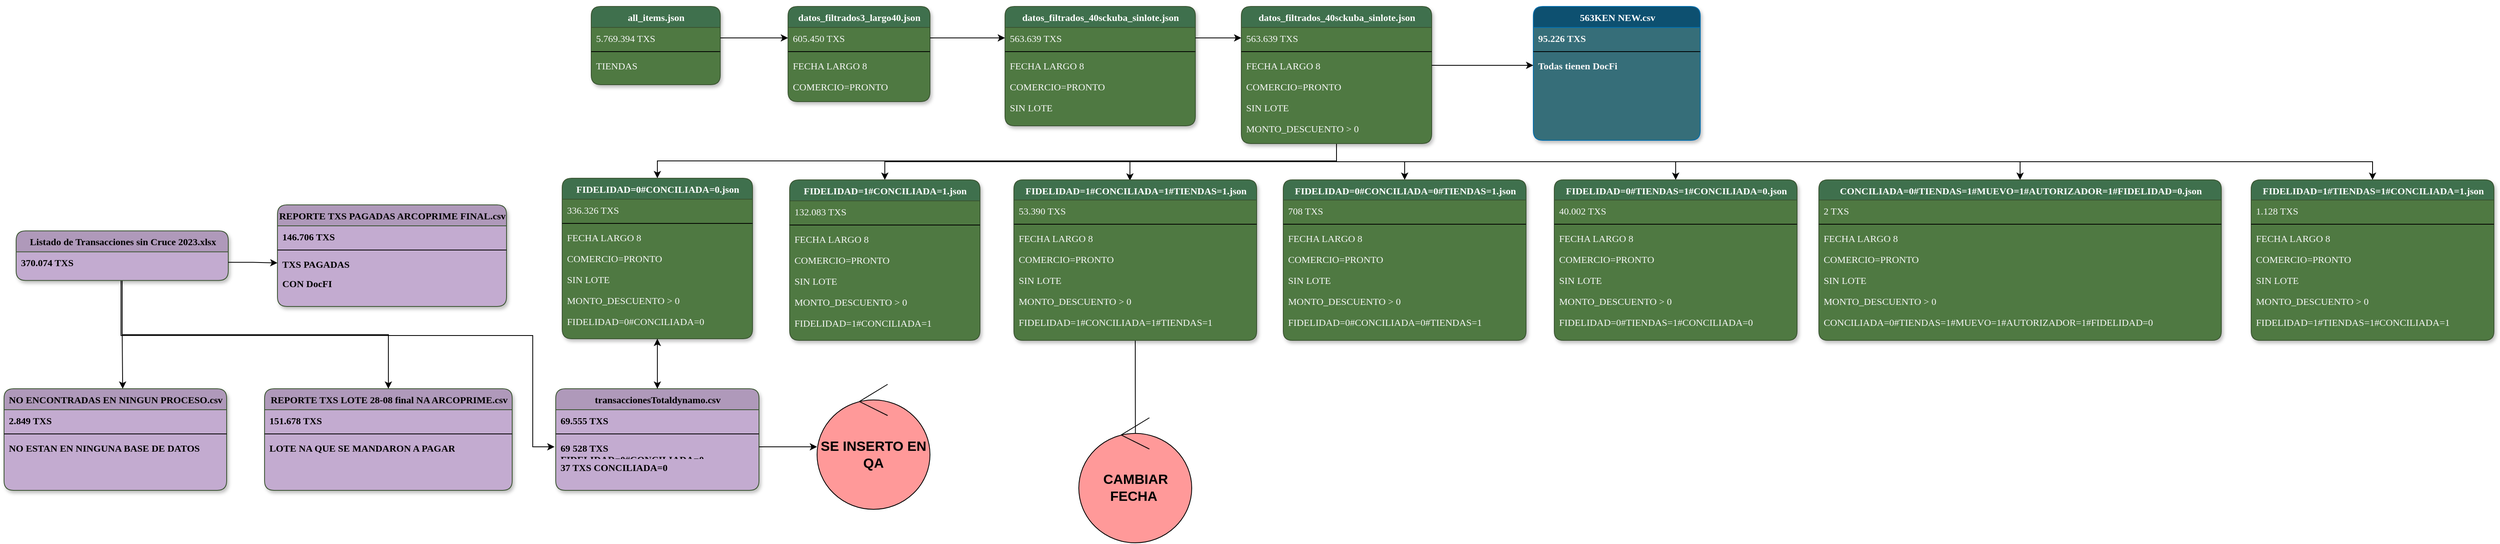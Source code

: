 <mxfile version="21.7.2" type="github">
  <diagram name="Page-1" id="9f46799a-70d6-7492-0946-bef42562c5a5">
    <mxGraphModel dx="2466" dy="714" grid="0" gridSize="10" guides="1" tooltips="1" connect="1" arrows="1" fold="1" page="1" pageScale="1" pageWidth="1100" pageHeight="850" background="#FFFFFF" math="0" shadow="0">
      <root>
        <mxCell id="0" />
        <mxCell id="1" parent="0" />
        <mxCell id="78961159f06e98e8-17" value="datos_filtrados3_largo40.json" style="swimlane;html=1;fontStyle=1;align=center;verticalAlign=top;childLayout=stackLayout;horizontal=1;startSize=26;horizontalStack=0;resizeParent=1;resizeLast=0;collapsible=1;marginBottom=0;swimlaneFillColor=#4F7942;rounded=1;shadow=1;comic=0;labelBackgroundColor=none;strokeWidth=1;fillColor=#3F704D;fontFamily=font-family: &#39;Roboto&#39;, sans-serif;;fontSize=12;glass=0;fontSource=https%3A%2F%2Ffonts.googleapis.com%2Fcss%3Ffamily%3Dfont-family%253A%2B&#39;Roboto&#39;%252C%2Bsans-serif%253B;swimlaneLine=1;strokeColor=#3A5431;fontColor=#ffffff;" parent="1" vertex="1">
          <mxGeometry x="330" y="22" width="176" height="118" as="geometry" />
        </mxCell>
        <mxCell id="78961159f06e98e8-24" value="605.450 TXS" style="text;html=1;strokeColor=none;fillColor=none;align=left;verticalAlign=top;spacingLeft=4;spacingRight=4;whiteSpace=wrap;overflow=hidden;rotatable=0;points=[[0,0.5],[1,0.5]];portConstraint=eastwest;fontFamily=font-family: &#39;Roboto&#39;, sans-serif;;fontSource=https%3A%2F%2Ffonts.googleapis.com%2Fcss%3Ffamily%3Dfont-family%253A%2B&#39;Roboto&#39;%252C%2Bsans-serif%253B;fontColor=#F7F7F7;rounded=1;" parent="78961159f06e98e8-17" vertex="1">
          <mxGeometry y="26" width="176" height="26" as="geometry" />
        </mxCell>
        <mxCell id="78961159f06e98e8-19" value="" style="line;html=1;strokeWidth=1;fillColor=none;align=left;verticalAlign=middle;spacingTop=-1;spacingLeft=3;spacingRight=3;rotatable=0;labelPosition=right;points=[];portConstraint=eastwest;rounded=1;" parent="78961159f06e98e8-17" vertex="1">
          <mxGeometry y="52" width="176" height="8" as="geometry" />
        </mxCell>
        <mxCell id="78961159f06e98e8-20" value="FECHA LARGO 8" style="text;html=1;strokeColor=none;fillColor=none;align=left;verticalAlign=top;spacingLeft=4;spacingRight=4;whiteSpace=wrap;overflow=hidden;rotatable=0;points=[[0,0.5],[1,0.5]];portConstraint=eastwest;fontFamily=font-family: &#39;Roboto&#39;, sans-serif;;fontSource=https%3A%2F%2Ffonts.googleapis.com%2Fcss%3Ffamily%3Dfont-family%253A%2B&#39;Roboto&#39;%252C%2Bsans-serif%253B;fontColor=#F7F7F7;rounded=1;" parent="78961159f06e98e8-17" vertex="1">
          <mxGeometry y="60" width="176" height="26" as="geometry" />
        </mxCell>
        <mxCell id="78961159f06e98e8-27" value="COMERCIO=PRONTO" style="text;html=1;strokeColor=none;fillColor=none;align=left;verticalAlign=top;spacingLeft=4;spacingRight=4;whiteSpace=wrap;overflow=hidden;rotatable=0;points=[[0,0.5],[1,0.5]];portConstraint=eastwest;fontFamily=font-family: &#39;Roboto&#39;, sans-serif;;fontSource=https%3A%2F%2Ffonts.googleapis.com%2Fcss%3Ffamily%3Dfont-family%253A%2B&#39;Roboto&#39;%252C%2Bsans-serif%253B;fontColor=#F7F7F7;rounded=1;" parent="78961159f06e98e8-17" vertex="1">
          <mxGeometry y="86" width="176" height="26" as="geometry" />
        </mxCell>
        <mxCell id="7iV-3QqABHb4uCZC2DnF-1" value="all_items.json" style="swimlane;html=1;fontStyle=1;align=center;verticalAlign=top;childLayout=stackLayout;horizontal=1;startSize=26;horizontalStack=0;resizeParent=1;resizeLast=0;collapsible=1;marginBottom=0;swimlaneFillColor=#4F7942;rounded=1;shadow=1;comic=0;labelBackgroundColor=none;strokeWidth=1;fillColor=#3F704D;fontFamily=font-family: &#39;Roboto&#39;, sans-serif;;fontSize=12;glass=0;fontSource=https%3A%2F%2Ffonts.googleapis.com%2Fcss%3Ffamily%3Dfont-family%253A%2B&#39;Roboto&#39;%252C%2Bsans-serif%253B;swimlaneLine=1;strokeColor=#3A5431;fontColor=#ffffff;" parent="1" vertex="1">
          <mxGeometry x="86" y="22" width="160" height="97" as="geometry" />
        </mxCell>
        <mxCell id="7iV-3QqABHb4uCZC2DnF-2" value="5.769.394 TXS" style="text;html=1;strokeColor=none;fillColor=none;align=left;verticalAlign=top;spacingLeft=4;spacingRight=4;whiteSpace=wrap;overflow=hidden;rotatable=0;points=[[0,0.5],[1,0.5]];portConstraint=eastwest;fontFamily=font-family: &#39;Roboto&#39;, sans-serif;;fontSource=https%3A%2F%2Ffonts.googleapis.com%2Fcss%3Ffamily%3Dfont-family%253A%2B&#39;Roboto&#39;%252C%2Bsans-serif%253B;fontColor=#F7F7F7;rounded=1;" parent="7iV-3QqABHb4uCZC2DnF-1" vertex="1">
          <mxGeometry y="26" width="160" height="26" as="geometry" />
        </mxCell>
        <mxCell id="7iV-3QqABHb4uCZC2DnF-7" value="" style="line;html=1;strokeWidth=1;fillColor=none;align=left;verticalAlign=middle;spacingTop=-1;spacingLeft=3;spacingRight=3;rotatable=0;labelPosition=right;points=[];portConstraint=eastwest;rounded=1;" parent="7iV-3QqABHb4uCZC2DnF-1" vertex="1">
          <mxGeometry y="52" width="160" height="8" as="geometry" />
        </mxCell>
        <mxCell id="7iV-3QqABHb4uCZC2DnF-9" value="TIENDAS" style="text;html=1;strokeColor=none;fillColor=none;align=left;verticalAlign=top;spacingLeft=4;spacingRight=4;whiteSpace=wrap;overflow=hidden;rotatable=0;points=[[0,0.5],[1,0.5]];portConstraint=eastwest;fontFamily=font-family: &#39;Roboto&#39;, sans-serif;;fontSource=https%3A%2F%2Ffonts.googleapis.com%2Fcss%3Ffamily%3Dfont-family%253A%2B&#39;Roboto&#39;%252C%2Bsans-serif%253B;fontColor=#F7F7F7;rounded=1;" parent="7iV-3QqABHb4uCZC2DnF-1" vertex="1">
          <mxGeometry y="60" width="160" height="26" as="geometry" />
        </mxCell>
        <mxCell id="7iV-3QqABHb4uCZC2DnF-13" value="datos_filtrados_40sckuba_sinlote.json" style="swimlane;html=1;fontStyle=1;align=center;verticalAlign=top;childLayout=stackLayout;horizontal=1;startSize=26;horizontalStack=0;resizeParent=1;resizeLast=0;collapsible=1;marginBottom=0;swimlaneFillColor=#4F7942;rounded=1;shadow=1;comic=0;labelBackgroundColor=none;strokeWidth=1;fillColor=#3F704D;fontFamily=font-family: &#39;Roboto&#39;, sans-serif;;fontSize=12;glass=0;fontSource=https%3A%2F%2Ffonts.googleapis.com%2Fcss%3Ffamily%3Dfont-family%253A%2B&#39;Roboto&#39;%252C%2Bsans-serif%253B;swimlaneLine=1;strokeColor=#3A5431;fontColor=#ffffff;" parent="1" vertex="1">
          <mxGeometry x="599" y="22" width="236" height="148" as="geometry" />
        </mxCell>
        <mxCell id="7iV-3QqABHb4uCZC2DnF-14" value="563.639 TXS" style="text;html=1;strokeColor=none;fillColor=none;align=left;verticalAlign=top;spacingLeft=4;spacingRight=4;whiteSpace=wrap;overflow=hidden;rotatable=0;points=[[0,0.5],[1,0.5]];portConstraint=eastwest;fontFamily=font-family: &#39;Roboto&#39;, sans-serif;;fontSource=https%3A%2F%2Ffonts.googleapis.com%2Fcss%3Ffamily%3Dfont-family%253A%2B&#39;Roboto&#39;%252C%2Bsans-serif%253B;fontColor=#F7F7F7;rounded=1;" parent="7iV-3QqABHb4uCZC2DnF-13" vertex="1">
          <mxGeometry y="26" width="236" height="26" as="geometry" />
        </mxCell>
        <mxCell id="7iV-3QqABHb4uCZC2DnF-15" value="" style="line;html=1;strokeWidth=1;fillColor=none;align=left;verticalAlign=middle;spacingTop=-1;spacingLeft=3;spacingRight=3;rotatable=0;labelPosition=right;points=[];portConstraint=eastwest;rounded=1;" parent="7iV-3QqABHb4uCZC2DnF-13" vertex="1">
          <mxGeometry y="52" width="236" height="8" as="geometry" />
        </mxCell>
        <mxCell id="7iV-3QqABHb4uCZC2DnF-16" value="FECHA LARGO 8" style="text;html=1;strokeColor=none;fillColor=none;align=left;verticalAlign=top;spacingLeft=4;spacingRight=4;whiteSpace=wrap;overflow=hidden;rotatable=0;points=[[0,0.5],[1,0.5]];portConstraint=eastwest;fontFamily=font-family: &#39;Roboto&#39;, sans-serif;;fontSource=https%3A%2F%2Ffonts.googleapis.com%2Fcss%3Ffamily%3Dfont-family%253A%2B&#39;Roboto&#39;%252C%2Bsans-serif%253B;fontColor=#F7F7F7;rounded=1;" parent="7iV-3QqABHb4uCZC2DnF-13" vertex="1">
          <mxGeometry y="60" width="236" height="26" as="geometry" />
        </mxCell>
        <mxCell id="7iV-3QqABHb4uCZC2DnF-17" value="COMERCIO=PRONTO" style="text;html=1;strokeColor=none;fillColor=none;align=left;verticalAlign=top;spacingLeft=4;spacingRight=4;whiteSpace=wrap;overflow=hidden;rotatable=0;points=[[0,0.5],[1,0.5]];portConstraint=eastwest;fontFamily=font-family: &#39;Roboto&#39;, sans-serif;;fontSource=https%3A%2F%2Ffonts.googleapis.com%2Fcss%3Ffamily%3Dfont-family%253A%2B&#39;Roboto&#39;%252C%2Bsans-serif%253B;fontColor=#F7F7F7;rounded=1;" parent="7iV-3QqABHb4uCZC2DnF-13" vertex="1">
          <mxGeometry y="86" width="236" height="26" as="geometry" />
        </mxCell>
        <mxCell id="7iV-3QqABHb4uCZC2DnF-18" value="SIN LOTE&lt;br&gt;" style="text;html=1;strokeColor=none;fillColor=none;align=left;verticalAlign=top;spacingLeft=4;spacingRight=4;whiteSpace=wrap;overflow=hidden;rotatable=0;points=[[0,0.5],[1,0.5]];portConstraint=eastwest;fontFamily=font-family: &#39;Roboto&#39;, sans-serif;;fontSource=https%3A%2F%2Ffonts.googleapis.com%2Fcss%3Ffamily%3Dfont-family%253A%2B&#39;Roboto&#39;%252C%2Bsans-serif%253B;fontColor=#F7F7F7;rounded=1;" parent="7iV-3QqABHb4uCZC2DnF-13" vertex="1">
          <mxGeometry y="112" width="236" height="26" as="geometry" />
        </mxCell>
        <mxCell id="7iV-3QqABHb4uCZC2DnF-19" style="edgeStyle=orthogonalEdgeStyle;rounded=0;orthogonalLoop=1;jettySize=auto;html=1;exitX=1;exitY=0.5;exitDx=0;exitDy=0;entryX=0;entryY=0.5;entryDx=0;entryDy=0;" parent="1" source="7iV-3QqABHb4uCZC2DnF-2" target="78961159f06e98e8-24" edge="1">
          <mxGeometry relative="1" as="geometry" />
        </mxCell>
        <mxCell id="7iV-3QqABHb4uCZC2DnF-20" style="edgeStyle=orthogonalEdgeStyle;rounded=0;orthogonalLoop=1;jettySize=auto;html=1;exitX=1;exitY=0.5;exitDx=0;exitDy=0;entryX=0;entryY=0.5;entryDx=0;entryDy=0;" parent="1" source="78961159f06e98e8-24" target="7iV-3QqABHb4uCZC2DnF-14" edge="1">
          <mxGeometry relative="1" as="geometry" />
        </mxCell>
        <mxCell id="7iV-3QqABHb4uCZC2DnF-44" style="edgeStyle=orthogonalEdgeStyle;rounded=0;orthogonalLoop=1;jettySize=auto;html=1;exitX=0.5;exitY=1;exitDx=0;exitDy=0;entryX=0.5;entryY=0;entryDx=0;entryDy=0;" parent="1" source="7iV-3QqABHb4uCZC2DnF-21" target="7iV-3QqABHb4uCZC2DnF-37" edge="1">
          <mxGeometry relative="1" as="geometry" />
        </mxCell>
        <mxCell id="7iV-3QqABHb4uCZC2DnF-55" style="edgeStyle=orthogonalEdgeStyle;rounded=0;orthogonalLoop=1;jettySize=auto;html=1;exitX=0.5;exitY=1;exitDx=0;exitDy=0;" parent="1" source="7iV-3QqABHb4uCZC2DnF-21" target="7iV-3QqABHb4uCZC2DnF-46" edge="1">
          <mxGeometry relative="1" as="geometry" />
        </mxCell>
        <mxCell id="7iV-3QqABHb4uCZC2DnF-64" style="edgeStyle=orthogonalEdgeStyle;rounded=0;orthogonalLoop=1;jettySize=auto;html=1;exitX=0.5;exitY=1;exitDx=0;exitDy=0;entryX=0.478;entryY=0.005;entryDx=0;entryDy=0;entryPerimeter=0;" parent="1" source="7iV-3QqABHb4uCZC2DnF-21" target="7iV-3QqABHb4uCZC2DnF-56" edge="1">
          <mxGeometry relative="1" as="geometry" />
        </mxCell>
        <mxCell id="7iV-3QqABHb4uCZC2DnF-97" value="&lt;br&gt;" style="edgeStyle=orthogonalEdgeStyle;rounded=0;orthogonalLoop=1;jettySize=auto;html=1;exitX=0.5;exitY=1;exitDx=0;exitDy=0;" parent="1" source="7iV-3QqABHb4uCZC2DnF-21" target="7iV-3QqABHb4uCZC2DnF-65" edge="1">
          <mxGeometry relative="1" as="geometry" />
        </mxCell>
        <mxCell id="7iV-3QqABHb4uCZC2DnF-98" style="edgeStyle=orthogonalEdgeStyle;rounded=0;orthogonalLoop=1;jettySize=auto;html=1;exitX=0.5;exitY=1;exitDx=0;exitDy=0;" parent="1" source="7iV-3QqABHb4uCZC2DnF-21" target="7iV-3QqABHb4uCZC2DnF-73" edge="1">
          <mxGeometry relative="1" as="geometry" />
        </mxCell>
        <mxCell id="7iV-3QqABHb4uCZC2DnF-99" style="edgeStyle=orthogonalEdgeStyle;rounded=0;orthogonalLoop=1;jettySize=auto;html=1;exitX=0.5;exitY=1;exitDx=0;exitDy=0;" parent="1" source="7iV-3QqABHb4uCZC2DnF-21" target="7iV-3QqABHb4uCZC2DnF-81" edge="1">
          <mxGeometry relative="1" as="geometry" />
        </mxCell>
        <mxCell id="7iV-3QqABHb4uCZC2DnF-100" style="edgeStyle=orthogonalEdgeStyle;rounded=0;orthogonalLoop=1;jettySize=auto;html=1;exitX=0.5;exitY=1;exitDx=0;exitDy=0;entryX=0.5;entryY=0;entryDx=0;entryDy=0;" parent="1" source="7iV-3QqABHb4uCZC2DnF-21" target="7iV-3QqABHb4uCZC2DnF-89" edge="1">
          <mxGeometry relative="1" as="geometry" />
        </mxCell>
        <mxCell id="1mWBqxpM2r-LrcwGqkgM-9" style="edgeStyle=orthogonalEdgeStyle;rounded=0;orthogonalLoop=1;jettySize=auto;html=1;exitX=0.5;exitY=0;exitDx=0;exitDy=0;entryX=0.5;entryY=0;entryDx=0;entryDy=0;" edge="1" parent="1" source="7iV-3QqABHb4uCZC2DnF-21" target="7iV-3QqABHb4uCZC2DnF-21">
          <mxGeometry relative="1" as="geometry" />
        </mxCell>
        <mxCell id="7iV-3QqABHb4uCZC2DnF-21" value="datos_filtrados_40sckuba_sinlote.json" style="swimlane;html=1;fontStyle=1;align=center;verticalAlign=top;childLayout=stackLayout;horizontal=1;startSize=26;horizontalStack=0;resizeParent=1;resizeLast=0;collapsible=1;marginBottom=0;swimlaneFillColor=#4F7942;rounded=1;shadow=1;comic=0;labelBackgroundColor=none;strokeWidth=1;fillColor=#3F704D;fontFamily=font-family: &#39;Roboto&#39;, sans-serif;;fontSize=12;glass=0;fontSource=https%3A%2F%2Ffonts.googleapis.com%2Fcss%3Ffamily%3Dfont-family%253A%2B&#39;Roboto&#39;%252C%2Bsans-serif%253B;swimlaneLine=1;strokeColor=#3A5431;fontColor=#ffffff;" parent="1" vertex="1">
          <mxGeometry x="892" y="22" width="236" height="170" as="geometry" />
        </mxCell>
        <mxCell id="7iV-3QqABHb4uCZC2DnF-22" value="563.639 TXS" style="text;html=1;strokeColor=none;fillColor=none;align=left;verticalAlign=top;spacingLeft=4;spacingRight=4;whiteSpace=wrap;overflow=hidden;rotatable=0;points=[[0,0.5],[1,0.5]];portConstraint=eastwest;fontFamily=font-family: &#39;Roboto&#39;, sans-serif;;fontSource=https%3A%2F%2Ffonts.googleapis.com%2Fcss%3Ffamily%3Dfont-family%253A%2B&#39;Roboto&#39;%252C%2Bsans-serif%253B;fontColor=#F7F7F7;rounded=1;" parent="7iV-3QqABHb4uCZC2DnF-21" vertex="1">
          <mxGeometry y="26" width="236" height="26" as="geometry" />
        </mxCell>
        <mxCell id="7iV-3QqABHb4uCZC2DnF-23" value="" style="line;html=1;strokeWidth=1;fillColor=none;align=left;verticalAlign=middle;spacingTop=-1;spacingLeft=3;spacingRight=3;rotatable=0;labelPosition=right;points=[];portConstraint=eastwest;rounded=1;" parent="7iV-3QqABHb4uCZC2DnF-21" vertex="1">
          <mxGeometry y="52" width="236" height="8" as="geometry" />
        </mxCell>
        <mxCell id="7iV-3QqABHb4uCZC2DnF-24" value="FECHA LARGO 8" style="text;html=1;strokeColor=none;fillColor=none;align=left;verticalAlign=top;spacingLeft=4;spacingRight=4;whiteSpace=wrap;overflow=hidden;rotatable=0;points=[[0,0.5],[1,0.5]];portConstraint=eastwest;fontFamily=font-family: &#39;Roboto&#39;, sans-serif;;fontSource=https%3A%2F%2Ffonts.googleapis.com%2Fcss%3Ffamily%3Dfont-family%253A%2B&#39;Roboto&#39;%252C%2Bsans-serif%253B;fontColor=#F7F7F7;rounded=1;" parent="7iV-3QqABHb4uCZC2DnF-21" vertex="1">
          <mxGeometry y="60" width="236" height="26" as="geometry" />
        </mxCell>
        <mxCell id="7iV-3QqABHb4uCZC2DnF-25" value="COMERCIO=PRONTO" style="text;html=1;strokeColor=none;fillColor=none;align=left;verticalAlign=top;spacingLeft=4;spacingRight=4;whiteSpace=wrap;overflow=hidden;rotatable=0;points=[[0,0.5],[1,0.5]];portConstraint=eastwest;fontFamily=font-family: &#39;Roboto&#39;, sans-serif;;fontSource=https%3A%2F%2Ffonts.googleapis.com%2Fcss%3Ffamily%3Dfont-family%253A%2B&#39;Roboto&#39;%252C%2Bsans-serif%253B;fontColor=#F7F7F7;rounded=1;" parent="7iV-3QqABHb4uCZC2DnF-21" vertex="1">
          <mxGeometry y="86" width="236" height="26" as="geometry" />
        </mxCell>
        <mxCell id="7iV-3QqABHb4uCZC2DnF-26" value="SIN LOTE&lt;br&gt;" style="text;html=1;strokeColor=none;fillColor=none;align=left;verticalAlign=top;spacingLeft=4;spacingRight=4;whiteSpace=wrap;overflow=hidden;rotatable=0;points=[[0,0.5],[1,0.5]];portConstraint=eastwest;fontFamily=font-family: &#39;Roboto&#39;, sans-serif;;fontSource=https%3A%2F%2Ffonts.googleapis.com%2Fcss%3Ffamily%3Dfont-family%253A%2B&#39;Roboto&#39;%252C%2Bsans-serif%253B;fontColor=#F7F7F7;rounded=1;" parent="7iV-3QqABHb4uCZC2DnF-21" vertex="1">
          <mxGeometry y="112" width="236" height="26" as="geometry" />
        </mxCell>
        <mxCell id="7iV-3QqABHb4uCZC2DnF-29" value="MONTO_DESCUENTO &amp;gt; 0" style="text;html=1;strokeColor=none;fillColor=none;align=left;verticalAlign=top;spacingLeft=4;spacingRight=4;whiteSpace=wrap;overflow=hidden;rotatable=0;points=[[0,0.5],[1,0.5]];portConstraint=eastwest;fontFamily=font-family: &#39;Roboto&#39;, sans-serif;;fontSource=https%3A%2F%2Ffonts.googleapis.com%2Fcss%3Ffamily%3Dfont-family%253A%2B&#39;Roboto&#39;%252C%2Bsans-serif%253B;fontColor=#F7F7F7;rounded=1;" parent="7iV-3QqABHb4uCZC2DnF-21" vertex="1">
          <mxGeometry y="138" width="236" height="26" as="geometry" />
        </mxCell>
        <mxCell id="7iV-3QqABHb4uCZC2DnF-27" style="edgeStyle=orthogonalEdgeStyle;rounded=0;orthogonalLoop=1;jettySize=auto;html=1;exitX=1;exitY=0.5;exitDx=0;exitDy=0;entryX=0;entryY=0.5;entryDx=0;entryDy=0;" parent="1" source="7iV-3QqABHb4uCZC2DnF-14" target="7iV-3QqABHb4uCZC2DnF-22" edge="1">
          <mxGeometry relative="1" as="geometry" />
        </mxCell>
        <mxCell id="7iV-3QqABHb4uCZC2DnF-139" style="edgeStyle=orthogonalEdgeStyle;rounded=0;orthogonalLoop=1;jettySize=auto;html=1;exitX=0.5;exitY=1;exitDx=0;exitDy=0;" parent="1" source="7iV-3QqABHb4uCZC2DnF-37" target="7iV-3QqABHb4uCZC2DnF-125" edge="1">
          <mxGeometry relative="1" as="geometry" />
        </mxCell>
        <mxCell id="7iV-3QqABHb4uCZC2DnF-37" value="FIDELIDAD=0#CONCILIADA=0.json" style="swimlane;html=1;fontStyle=1;align=center;verticalAlign=top;childLayout=stackLayout;horizontal=1;startSize=26;horizontalStack=0;resizeParent=1;resizeLast=0;collapsible=1;marginBottom=0;swimlaneFillColor=#4F7942;rounded=1;shadow=1;comic=0;labelBackgroundColor=none;strokeWidth=1;fillColor=#3F704D;fontFamily=font-family: &#39;Roboto&#39;, sans-serif;;fontSize=12;glass=0;fontSource=https%3A%2F%2Ffonts.googleapis.com%2Fcss%3Ffamily%3Dfont-family%253A%2B&#39;Roboto&#39;%252C%2Bsans-serif%253B;swimlaneLine=1;strokeColor=#3A5431;fontColor=#ffffff;" parent="1" vertex="1">
          <mxGeometry x="50" y="235" width="236" height="199" as="geometry" />
        </mxCell>
        <mxCell id="7iV-3QqABHb4uCZC2DnF-38" value="336.326 TXS" style="text;html=1;strokeColor=none;fillColor=none;align=left;verticalAlign=top;spacingLeft=4;spacingRight=4;whiteSpace=wrap;overflow=hidden;rotatable=0;points=[[0,0.5],[1,0.5]];portConstraint=eastwest;fontFamily=font-family: &#39;Roboto&#39;, sans-serif;;fontSource=https%3A%2F%2Ffonts.googleapis.com%2Fcss%3Ffamily%3Dfont-family%253A%2B&#39;Roboto&#39;%252C%2Bsans-serif%253B;fontColor=#F7F7F7;rounded=1;" parent="7iV-3QqABHb4uCZC2DnF-37" vertex="1">
          <mxGeometry y="26" width="236" height="26" as="geometry" />
        </mxCell>
        <mxCell id="7iV-3QqABHb4uCZC2DnF-39" value="" style="line;html=1;strokeWidth=1;fillColor=none;align=left;verticalAlign=middle;spacingTop=-1;spacingLeft=3;spacingRight=3;rotatable=0;labelPosition=right;points=[];portConstraint=eastwest;rounded=1;" parent="7iV-3QqABHb4uCZC2DnF-37" vertex="1">
          <mxGeometry y="52" width="236" height="8" as="geometry" />
        </mxCell>
        <mxCell id="7iV-3QqABHb4uCZC2DnF-40" value="FECHA LARGO 8" style="text;html=1;strokeColor=none;fillColor=none;align=left;verticalAlign=top;spacingLeft=4;spacingRight=4;whiteSpace=wrap;overflow=hidden;rotatable=0;points=[[0,0.5],[1,0.5]];portConstraint=eastwest;fontFamily=font-family: &#39;Roboto&#39;, sans-serif;;fontSource=https%3A%2F%2Ffonts.googleapis.com%2Fcss%3Ffamily%3Dfont-family%253A%2B&#39;Roboto&#39;%252C%2Bsans-serif%253B;fontColor=#F7F7F7;rounded=1;" parent="7iV-3QqABHb4uCZC2DnF-37" vertex="1">
          <mxGeometry y="60" width="236" height="26" as="geometry" />
        </mxCell>
        <mxCell id="7iV-3QqABHb4uCZC2DnF-41" value="COMERCIO=PRONTO" style="text;html=1;strokeColor=none;fillColor=none;align=left;verticalAlign=top;spacingLeft=4;spacingRight=4;whiteSpace=wrap;overflow=hidden;rotatable=0;points=[[0,0.5],[1,0.5]];portConstraint=eastwest;fontFamily=font-family: &#39;Roboto&#39;, sans-serif;;fontSource=https%3A%2F%2Ffonts.googleapis.com%2Fcss%3Ffamily%3Dfont-family%253A%2B&#39;Roboto&#39;%252C%2Bsans-serif%253B;fontColor=#F7F7F7;rounded=1;" parent="7iV-3QqABHb4uCZC2DnF-37" vertex="1">
          <mxGeometry y="86" width="236" height="26" as="geometry" />
        </mxCell>
        <mxCell id="7iV-3QqABHb4uCZC2DnF-42" value="SIN LOTE&lt;br&gt;" style="text;html=1;strokeColor=none;fillColor=none;align=left;verticalAlign=top;spacingLeft=4;spacingRight=4;whiteSpace=wrap;overflow=hidden;rotatable=0;points=[[0,0.5],[1,0.5]];portConstraint=eastwest;fontFamily=font-family: &#39;Roboto&#39;, sans-serif;;fontSource=https%3A%2F%2Ffonts.googleapis.com%2Fcss%3Ffamily%3Dfont-family%253A%2B&#39;Roboto&#39;%252C%2Bsans-serif%253B;fontColor=#F7F7F7;rounded=1;" parent="7iV-3QqABHb4uCZC2DnF-37" vertex="1">
          <mxGeometry y="112" width="236" height="26" as="geometry" />
        </mxCell>
        <mxCell id="7iV-3QqABHb4uCZC2DnF-43" value="MONTO_DESCUENTO &amp;gt; 0" style="text;html=1;strokeColor=none;fillColor=none;align=left;verticalAlign=top;spacingLeft=4;spacingRight=4;whiteSpace=wrap;overflow=hidden;rotatable=0;points=[[0,0.5],[1,0.5]];portConstraint=eastwest;fontFamily=font-family: &#39;Roboto&#39;, sans-serif;;fontSource=https%3A%2F%2Ffonts.googleapis.com%2Fcss%3Ffamily%3Dfont-family%253A%2B&#39;Roboto&#39;%252C%2Bsans-serif%253B;fontColor=#F7F7F7;rounded=1;" parent="7iV-3QqABHb4uCZC2DnF-37" vertex="1">
          <mxGeometry y="138" width="236" height="26" as="geometry" />
        </mxCell>
        <mxCell id="7iV-3QqABHb4uCZC2DnF-45" value="FIDELIDAD=0#CONCILIADA=0" style="text;html=1;strokeColor=none;fillColor=none;align=left;verticalAlign=top;spacingLeft=4;spacingRight=4;whiteSpace=wrap;overflow=hidden;rotatable=0;points=[[0,0.5],[1,0.5]];portConstraint=eastwest;fontFamily=font-family: &#39;Roboto&#39;, sans-serif;;fontSource=https%3A%2F%2Ffonts.googleapis.com%2Fcss%3Ffamily%3Dfont-family%253A%2B&#39;Roboto&#39;%252C%2Bsans-serif%253B;fontColor=#F7F7F7;rounded=1;" parent="7iV-3QqABHb4uCZC2DnF-37" vertex="1">
          <mxGeometry y="164" width="236" height="26" as="geometry" />
        </mxCell>
        <mxCell id="7iV-3QqABHb4uCZC2DnF-46" value="FIDELIDAD=1#CONCILIADA=1.json" style="swimlane;html=1;fontStyle=1;align=center;verticalAlign=top;childLayout=stackLayout;horizontal=1;startSize=26;horizontalStack=0;resizeParent=1;resizeLast=0;collapsible=1;marginBottom=0;swimlaneFillColor=#4F7942;rounded=1;shadow=1;comic=0;labelBackgroundColor=none;strokeWidth=1;fillColor=#3F704D;fontFamily=font-family: &#39;Roboto&#39;, sans-serif;;fontSize=12;glass=0;fontSource=https%3A%2F%2Ffonts.googleapis.com%2Fcss%3Ffamily%3Dfont-family%253A%2B&#39;Roboto&#39;%252C%2Bsans-serif%253B;swimlaneLine=1;strokeColor=#3A5431;fontColor=#ffffff;" parent="1" vertex="1">
          <mxGeometry x="332" y="237" width="236" height="199" as="geometry" />
        </mxCell>
        <mxCell id="7iV-3QqABHb4uCZC2DnF-47" value="132.083 TXS" style="text;html=1;strokeColor=none;fillColor=none;align=left;verticalAlign=top;spacingLeft=4;spacingRight=4;whiteSpace=wrap;overflow=hidden;rotatable=0;points=[[0,0.5],[1,0.5]];portConstraint=eastwest;fontFamily=font-family: &#39;Roboto&#39;, sans-serif;;fontSource=https%3A%2F%2Ffonts.googleapis.com%2Fcss%3Ffamily%3Dfont-family%253A%2B&#39;Roboto&#39;%252C%2Bsans-serif%253B;fontColor=#F7F7F7;rounded=1;" parent="7iV-3QqABHb4uCZC2DnF-46" vertex="1">
          <mxGeometry y="26" width="236" height="26" as="geometry" />
        </mxCell>
        <mxCell id="7iV-3QqABHb4uCZC2DnF-48" value="" style="line;html=1;strokeWidth=1;fillColor=none;align=left;verticalAlign=middle;spacingTop=-1;spacingLeft=3;spacingRight=3;rotatable=0;labelPosition=right;points=[];portConstraint=eastwest;rounded=1;" parent="7iV-3QqABHb4uCZC2DnF-46" vertex="1">
          <mxGeometry y="52" width="236" height="8" as="geometry" />
        </mxCell>
        <mxCell id="7iV-3QqABHb4uCZC2DnF-49" value="FECHA LARGO 8" style="text;html=1;strokeColor=none;fillColor=none;align=left;verticalAlign=top;spacingLeft=4;spacingRight=4;whiteSpace=wrap;overflow=hidden;rotatable=0;points=[[0,0.5],[1,0.5]];portConstraint=eastwest;fontFamily=font-family: &#39;Roboto&#39;, sans-serif;;fontSource=https%3A%2F%2Ffonts.googleapis.com%2Fcss%3Ffamily%3Dfont-family%253A%2B&#39;Roboto&#39;%252C%2Bsans-serif%253B;fontColor=#F7F7F7;rounded=1;" parent="7iV-3QqABHb4uCZC2DnF-46" vertex="1">
          <mxGeometry y="60" width="236" height="26" as="geometry" />
        </mxCell>
        <mxCell id="7iV-3QqABHb4uCZC2DnF-50" value="COMERCIO=PRONTO" style="text;html=1;strokeColor=none;fillColor=none;align=left;verticalAlign=top;spacingLeft=4;spacingRight=4;whiteSpace=wrap;overflow=hidden;rotatable=0;points=[[0,0.5],[1,0.5]];portConstraint=eastwest;fontFamily=font-family: &#39;Roboto&#39;, sans-serif;;fontSource=https%3A%2F%2Ffonts.googleapis.com%2Fcss%3Ffamily%3Dfont-family%253A%2B&#39;Roboto&#39;%252C%2Bsans-serif%253B;fontColor=#F7F7F7;rounded=1;" parent="7iV-3QqABHb4uCZC2DnF-46" vertex="1">
          <mxGeometry y="86" width="236" height="26" as="geometry" />
        </mxCell>
        <mxCell id="7iV-3QqABHb4uCZC2DnF-51" value="SIN LOTE&lt;br&gt;" style="text;html=1;strokeColor=none;fillColor=none;align=left;verticalAlign=top;spacingLeft=4;spacingRight=4;whiteSpace=wrap;overflow=hidden;rotatable=0;points=[[0,0.5],[1,0.5]];portConstraint=eastwest;fontFamily=font-family: &#39;Roboto&#39;, sans-serif;;fontSource=https%3A%2F%2Ffonts.googleapis.com%2Fcss%3Ffamily%3Dfont-family%253A%2B&#39;Roboto&#39;%252C%2Bsans-serif%253B;fontColor=#F7F7F7;rounded=1;" parent="7iV-3QqABHb4uCZC2DnF-46" vertex="1">
          <mxGeometry y="112" width="236" height="26" as="geometry" />
        </mxCell>
        <mxCell id="7iV-3QqABHb4uCZC2DnF-52" value="MONTO_DESCUENTO &amp;gt; 0" style="text;html=1;strokeColor=none;fillColor=none;align=left;verticalAlign=top;spacingLeft=4;spacingRight=4;whiteSpace=wrap;overflow=hidden;rotatable=0;points=[[0,0.5],[1,0.5]];portConstraint=eastwest;fontFamily=font-family: &#39;Roboto&#39;, sans-serif;;fontSource=https%3A%2F%2Ffonts.googleapis.com%2Fcss%3Ffamily%3Dfont-family%253A%2B&#39;Roboto&#39;%252C%2Bsans-serif%253B;fontColor=#F7F7F7;rounded=1;" parent="7iV-3QqABHb4uCZC2DnF-46" vertex="1">
          <mxGeometry y="138" width="236" height="26" as="geometry" />
        </mxCell>
        <mxCell id="7iV-3QqABHb4uCZC2DnF-53" value="FIDELIDAD=1#CONCILIADA=1" style="text;html=1;strokeColor=none;fillColor=none;align=left;verticalAlign=top;spacingLeft=4;spacingRight=4;whiteSpace=wrap;overflow=hidden;rotatable=0;points=[[0,0.5],[1,0.5]];portConstraint=eastwest;fontFamily=font-family: &#39;Roboto&#39;, sans-serif;;fontSource=https%3A%2F%2Ffonts.googleapis.com%2Fcss%3Ffamily%3Dfont-family%253A%2B&#39;Roboto&#39;%252C%2Bsans-serif%253B;fontColor=#F7F7F7;rounded=1;" parent="7iV-3QqABHb4uCZC2DnF-46" vertex="1">
          <mxGeometry y="164" width="236" height="26" as="geometry" />
        </mxCell>
        <mxCell id="sCa3DOTSbb0t7PZyeonU-2" style="edgeStyle=orthogonalEdgeStyle;rounded=0;orthogonalLoop=1;jettySize=auto;html=1;exitX=0.5;exitY=1;exitDx=0;exitDy=0;entryX=0.502;entryY=0.334;entryDx=0;entryDy=0;entryPerimeter=0;" parent="1" source="7iV-3QqABHb4uCZC2DnF-56" target="sCa3DOTSbb0t7PZyeonU-1" edge="1">
          <mxGeometry relative="1" as="geometry" />
        </mxCell>
        <mxCell id="7iV-3QqABHb4uCZC2DnF-56" value="FIDELIDAD=1#CONCILIADA=1#TIENDAS=1.json" style="swimlane;html=1;fontStyle=1;align=center;verticalAlign=top;childLayout=stackLayout;horizontal=1;startSize=25;horizontalStack=0;resizeParent=1;resizeLast=0;collapsible=1;marginBottom=0;swimlaneFillColor=#4F7942;rounded=1;shadow=1;comic=0;labelBackgroundColor=none;strokeWidth=1;fillColor=#3F704D;fontFamily=font-family: &#39;Roboto&#39;, sans-serif;;fontSize=12;glass=0;fontSource=https%3A%2F%2Ffonts.googleapis.com%2Fcss%3Ffamily%3Dfont-family%253A%2B&#39;Roboto&#39;%252C%2Bsans-serif%253B;swimlaneLine=1;strokeColor=#3A5431;fontColor=#ffffff;" parent="1" vertex="1">
          <mxGeometry x="610" y="237" width="301" height="199" as="geometry" />
        </mxCell>
        <mxCell id="7iV-3QqABHb4uCZC2DnF-57" value="53.390 TXS" style="text;html=1;strokeColor=none;fillColor=none;align=left;verticalAlign=top;spacingLeft=4;spacingRight=4;whiteSpace=wrap;overflow=hidden;rotatable=0;points=[[0,0.5],[1,0.5]];portConstraint=eastwest;fontFamily=font-family: &#39;Roboto&#39;, sans-serif;;fontSource=https%3A%2F%2Ffonts.googleapis.com%2Fcss%3Ffamily%3Dfont-family%253A%2B&#39;Roboto&#39;%252C%2Bsans-serif%253B;fontColor=#F7F7F7;rounded=1;" parent="7iV-3QqABHb4uCZC2DnF-56" vertex="1">
          <mxGeometry y="25" width="301" height="26" as="geometry" />
        </mxCell>
        <mxCell id="7iV-3QqABHb4uCZC2DnF-58" value="" style="line;html=1;strokeWidth=1;fillColor=none;align=left;verticalAlign=middle;spacingTop=-1;spacingLeft=3;spacingRight=3;rotatable=0;labelPosition=right;points=[];portConstraint=eastwest;rounded=1;" parent="7iV-3QqABHb4uCZC2DnF-56" vertex="1">
          <mxGeometry y="51" width="301" height="8" as="geometry" />
        </mxCell>
        <mxCell id="7iV-3QqABHb4uCZC2DnF-59" value="FECHA LARGO 8" style="text;html=1;strokeColor=none;fillColor=none;align=left;verticalAlign=top;spacingLeft=4;spacingRight=4;whiteSpace=wrap;overflow=hidden;rotatable=0;points=[[0,0.5],[1,0.5]];portConstraint=eastwest;fontFamily=font-family: &#39;Roboto&#39;, sans-serif;;fontSource=https%3A%2F%2Ffonts.googleapis.com%2Fcss%3Ffamily%3Dfont-family%253A%2B&#39;Roboto&#39;%252C%2Bsans-serif%253B;fontColor=#F7F7F7;rounded=1;" parent="7iV-3QqABHb4uCZC2DnF-56" vertex="1">
          <mxGeometry y="59" width="301" height="26" as="geometry" />
        </mxCell>
        <mxCell id="7iV-3QqABHb4uCZC2DnF-60" value="COMERCIO=PRONTO" style="text;html=1;strokeColor=none;fillColor=none;align=left;verticalAlign=top;spacingLeft=4;spacingRight=4;whiteSpace=wrap;overflow=hidden;rotatable=0;points=[[0,0.5],[1,0.5]];portConstraint=eastwest;fontFamily=font-family: &#39;Roboto&#39;, sans-serif;;fontSource=https%3A%2F%2Ffonts.googleapis.com%2Fcss%3Ffamily%3Dfont-family%253A%2B&#39;Roboto&#39;%252C%2Bsans-serif%253B;fontColor=#F7F7F7;rounded=1;" parent="7iV-3QqABHb4uCZC2DnF-56" vertex="1">
          <mxGeometry y="85" width="301" height="26" as="geometry" />
        </mxCell>
        <mxCell id="7iV-3QqABHb4uCZC2DnF-61" value="SIN LOTE&lt;br&gt;" style="text;html=1;strokeColor=none;fillColor=none;align=left;verticalAlign=top;spacingLeft=4;spacingRight=4;whiteSpace=wrap;overflow=hidden;rotatable=0;points=[[0,0.5],[1,0.5]];portConstraint=eastwest;fontFamily=font-family: &#39;Roboto&#39;, sans-serif;;fontSource=https%3A%2F%2Ffonts.googleapis.com%2Fcss%3Ffamily%3Dfont-family%253A%2B&#39;Roboto&#39;%252C%2Bsans-serif%253B;fontColor=#F7F7F7;rounded=1;" parent="7iV-3QqABHb4uCZC2DnF-56" vertex="1">
          <mxGeometry y="111" width="301" height="26" as="geometry" />
        </mxCell>
        <mxCell id="7iV-3QqABHb4uCZC2DnF-62" value="MONTO_DESCUENTO &amp;gt; 0" style="text;html=1;strokeColor=none;fillColor=none;align=left;verticalAlign=top;spacingLeft=4;spacingRight=4;whiteSpace=wrap;overflow=hidden;rotatable=0;points=[[0,0.5],[1,0.5]];portConstraint=eastwest;fontFamily=font-family: &#39;Roboto&#39;, sans-serif;;fontSource=https%3A%2F%2Ffonts.googleapis.com%2Fcss%3Ffamily%3Dfont-family%253A%2B&#39;Roboto&#39;%252C%2Bsans-serif%253B;fontColor=#F7F7F7;rounded=1;" parent="7iV-3QqABHb4uCZC2DnF-56" vertex="1">
          <mxGeometry y="137" width="301" height="26" as="geometry" />
        </mxCell>
        <mxCell id="7iV-3QqABHb4uCZC2DnF-63" value="FIDELIDAD=1#CONCILIADA=1#TIENDAS=1&lt;br/&gt;&lt;br/&gt;" style="text;html=1;strokeColor=none;fillColor=none;align=left;verticalAlign=top;spacingLeft=4;spacingRight=4;whiteSpace=wrap;overflow=hidden;rotatable=0;points=[[0,0.5],[1,0.5]];portConstraint=eastwest;fontFamily=font-family: &#39;Roboto&#39;, sans-serif;;fontSource=https%3A%2F%2Ffonts.googleapis.com%2Fcss%3Ffamily%3Dfont-family%253A%2B&#39;Roboto&#39;%252C%2Bsans-serif%253B;fontColor=#F7F7F7;rounded=1;" parent="7iV-3QqABHb4uCZC2DnF-56" vertex="1">
          <mxGeometry y="163" width="301" height="26" as="geometry" />
        </mxCell>
        <mxCell id="7iV-3QqABHb4uCZC2DnF-65" value="FIDELIDAD=0#CONCILIADA=0#TIENDAS=1.json&lt;br/&gt;" style="swimlane;html=1;fontStyle=1;align=center;verticalAlign=top;childLayout=stackLayout;horizontal=1;startSize=25;horizontalStack=0;resizeParent=1;resizeLast=0;collapsible=1;marginBottom=0;swimlaneFillColor=#4F7942;rounded=1;shadow=1;comic=0;labelBackgroundColor=none;strokeWidth=1;fillColor=#3F704D;fontFamily=font-family: &#39;Roboto&#39;, sans-serif;;fontSize=12;glass=0;fontSource=https%3A%2F%2Ffonts.googleapis.com%2Fcss%3Ffamily%3Dfont-family%253A%2B&#39;Roboto&#39;%252C%2Bsans-serif%253B;swimlaneLine=1;strokeColor=#3A5431;fontColor=#ffffff;" parent="1" vertex="1">
          <mxGeometry x="944" y="237" width="301" height="199" as="geometry" />
        </mxCell>
        <mxCell id="7iV-3QqABHb4uCZC2DnF-66" value="708 TXS" style="text;html=1;strokeColor=none;fillColor=none;align=left;verticalAlign=top;spacingLeft=4;spacingRight=4;whiteSpace=wrap;overflow=hidden;rotatable=0;points=[[0,0.5],[1,0.5]];portConstraint=eastwest;fontFamily=font-family: &#39;Roboto&#39;, sans-serif;;fontSource=https%3A%2F%2Ffonts.googleapis.com%2Fcss%3Ffamily%3Dfont-family%253A%2B&#39;Roboto&#39;%252C%2Bsans-serif%253B;fontColor=#F7F7F7;rounded=1;" parent="7iV-3QqABHb4uCZC2DnF-65" vertex="1">
          <mxGeometry y="25" width="301" height="26" as="geometry" />
        </mxCell>
        <mxCell id="7iV-3QqABHb4uCZC2DnF-67" value="" style="line;html=1;strokeWidth=1;fillColor=none;align=left;verticalAlign=middle;spacingTop=-1;spacingLeft=3;spacingRight=3;rotatable=0;labelPosition=right;points=[];portConstraint=eastwest;rounded=1;" parent="7iV-3QqABHb4uCZC2DnF-65" vertex="1">
          <mxGeometry y="51" width="301" height="8" as="geometry" />
        </mxCell>
        <mxCell id="7iV-3QqABHb4uCZC2DnF-68" value="FECHA LARGO 8" style="text;html=1;strokeColor=none;fillColor=none;align=left;verticalAlign=top;spacingLeft=4;spacingRight=4;whiteSpace=wrap;overflow=hidden;rotatable=0;points=[[0,0.5],[1,0.5]];portConstraint=eastwest;fontFamily=font-family: &#39;Roboto&#39;, sans-serif;;fontSource=https%3A%2F%2Ffonts.googleapis.com%2Fcss%3Ffamily%3Dfont-family%253A%2B&#39;Roboto&#39;%252C%2Bsans-serif%253B;fontColor=#F7F7F7;rounded=1;" parent="7iV-3QqABHb4uCZC2DnF-65" vertex="1">
          <mxGeometry y="59" width="301" height="26" as="geometry" />
        </mxCell>
        <mxCell id="7iV-3QqABHb4uCZC2DnF-69" value="COMERCIO=PRONTO" style="text;html=1;strokeColor=none;fillColor=none;align=left;verticalAlign=top;spacingLeft=4;spacingRight=4;whiteSpace=wrap;overflow=hidden;rotatable=0;points=[[0,0.5],[1,0.5]];portConstraint=eastwest;fontFamily=font-family: &#39;Roboto&#39;, sans-serif;;fontSource=https%3A%2F%2Ffonts.googleapis.com%2Fcss%3Ffamily%3Dfont-family%253A%2B&#39;Roboto&#39;%252C%2Bsans-serif%253B;fontColor=#F7F7F7;rounded=1;" parent="7iV-3QqABHb4uCZC2DnF-65" vertex="1">
          <mxGeometry y="85" width="301" height="26" as="geometry" />
        </mxCell>
        <mxCell id="7iV-3QqABHb4uCZC2DnF-70" value="SIN LOTE&lt;br&gt;" style="text;html=1;strokeColor=none;fillColor=none;align=left;verticalAlign=top;spacingLeft=4;spacingRight=4;whiteSpace=wrap;overflow=hidden;rotatable=0;points=[[0,0.5],[1,0.5]];portConstraint=eastwest;fontFamily=font-family: &#39;Roboto&#39;, sans-serif;;fontSource=https%3A%2F%2Ffonts.googleapis.com%2Fcss%3Ffamily%3Dfont-family%253A%2B&#39;Roboto&#39;%252C%2Bsans-serif%253B;fontColor=#F7F7F7;rounded=1;" parent="7iV-3QqABHb4uCZC2DnF-65" vertex="1">
          <mxGeometry y="111" width="301" height="26" as="geometry" />
        </mxCell>
        <mxCell id="7iV-3QqABHb4uCZC2DnF-71" value="MONTO_DESCUENTO &amp;gt; 0" style="text;html=1;strokeColor=none;fillColor=none;align=left;verticalAlign=top;spacingLeft=4;spacingRight=4;whiteSpace=wrap;overflow=hidden;rotatable=0;points=[[0,0.5],[1,0.5]];portConstraint=eastwest;fontFamily=font-family: &#39;Roboto&#39;, sans-serif;;fontSource=https%3A%2F%2Ffonts.googleapis.com%2Fcss%3Ffamily%3Dfont-family%253A%2B&#39;Roboto&#39;%252C%2Bsans-serif%253B;fontColor=#F7F7F7;rounded=1;" parent="7iV-3QqABHb4uCZC2DnF-65" vertex="1">
          <mxGeometry y="137" width="301" height="26" as="geometry" />
        </mxCell>
        <mxCell id="7iV-3QqABHb4uCZC2DnF-72" value="FIDELIDAD=0#CONCILIADA=0#TIENDAS=1&lt;br/&gt;&lt;br/&gt;" style="text;html=1;strokeColor=none;fillColor=none;align=left;verticalAlign=top;spacingLeft=4;spacingRight=4;whiteSpace=wrap;overflow=hidden;rotatable=0;points=[[0,0.5],[1,0.5]];portConstraint=eastwest;fontFamily=font-family: &#39;Roboto&#39;, sans-serif;;fontSource=https%3A%2F%2Ffonts.googleapis.com%2Fcss%3Ffamily%3Dfont-family%253A%2B&#39;Roboto&#39;%252C%2Bsans-serif%253B;fontColor=#F7F7F7;rounded=1;" parent="7iV-3QqABHb4uCZC2DnF-65" vertex="1">
          <mxGeometry y="163" width="301" height="26" as="geometry" />
        </mxCell>
        <mxCell id="7iV-3QqABHb4uCZC2DnF-73" value="FIDELIDAD=0#TIENDAS=1#CONCILIADA=0.json&lt;br&gt;&lt;br&gt;&lt;br/&gt;" style="swimlane;html=1;fontStyle=1;align=center;verticalAlign=top;childLayout=stackLayout;horizontal=1;startSize=25;horizontalStack=0;resizeParent=1;resizeLast=0;collapsible=1;marginBottom=0;swimlaneFillColor=#4F7942;rounded=1;shadow=1;comic=0;labelBackgroundColor=none;strokeWidth=1;fillColor=#3F704D;fontFamily=font-family: &#39;Roboto&#39;, sans-serif;;fontSize=12;glass=0;fontSource=https%3A%2F%2Ffonts.googleapis.com%2Fcss%3Ffamily%3Dfont-family%253A%2B&#39;Roboto&#39;%252C%2Bsans-serif%253B;swimlaneLine=1;strokeColor=#3A5431;fontColor=#ffffff;" parent="1" vertex="1">
          <mxGeometry x="1280" y="237" width="301" height="199" as="geometry" />
        </mxCell>
        <mxCell id="7iV-3QqABHb4uCZC2DnF-74" value="40.002 TXS" style="text;html=1;strokeColor=none;fillColor=none;align=left;verticalAlign=top;spacingLeft=4;spacingRight=4;whiteSpace=wrap;overflow=hidden;rotatable=0;points=[[0,0.5],[1,0.5]];portConstraint=eastwest;fontFamily=font-family: &#39;Roboto&#39;, sans-serif;;fontSource=https%3A%2F%2Ffonts.googleapis.com%2Fcss%3Ffamily%3Dfont-family%253A%2B&#39;Roboto&#39;%252C%2Bsans-serif%253B;fontColor=#F7F7F7;rounded=1;" parent="7iV-3QqABHb4uCZC2DnF-73" vertex="1">
          <mxGeometry y="25" width="301" height="26" as="geometry" />
        </mxCell>
        <mxCell id="7iV-3QqABHb4uCZC2DnF-75" value="" style="line;html=1;strokeWidth=1;fillColor=none;align=left;verticalAlign=middle;spacingTop=-1;spacingLeft=3;spacingRight=3;rotatable=0;labelPosition=right;points=[];portConstraint=eastwest;rounded=1;" parent="7iV-3QqABHb4uCZC2DnF-73" vertex="1">
          <mxGeometry y="51" width="301" height="8" as="geometry" />
        </mxCell>
        <mxCell id="7iV-3QqABHb4uCZC2DnF-76" value="FECHA LARGO 8" style="text;html=1;strokeColor=none;fillColor=none;align=left;verticalAlign=top;spacingLeft=4;spacingRight=4;whiteSpace=wrap;overflow=hidden;rotatable=0;points=[[0,0.5],[1,0.5]];portConstraint=eastwest;fontFamily=font-family: &#39;Roboto&#39;, sans-serif;;fontSource=https%3A%2F%2Ffonts.googleapis.com%2Fcss%3Ffamily%3Dfont-family%253A%2B&#39;Roboto&#39;%252C%2Bsans-serif%253B;fontColor=#F7F7F7;rounded=1;" parent="7iV-3QqABHb4uCZC2DnF-73" vertex="1">
          <mxGeometry y="59" width="301" height="26" as="geometry" />
        </mxCell>
        <mxCell id="7iV-3QqABHb4uCZC2DnF-77" value="COMERCIO=PRONTO" style="text;html=1;strokeColor=none;fillColor=none;align=left;verticalAlign=top;spacingLeft=4;spacingRight=4;whiteSpace=wrap;overflow=hidden;rotatable=0;points=[[0,0.5],[1,0.5]];portConstraint=eastwest;fontFamily=font-family: &#39;Roboto&#39;, sans-serif;;fontSource=https%3A%2F%2Ffonts.googleapis.com%2Fcss%3Ffamily%3Dfont-family%253A%2B&#39;Roboto&#39;%252C%2Bsans-serif%253B;fontColor=#F7F7F7;rounded=1;" parent="7iV-3QqABHb4uCZC2DnF-73" vertex="1">
          <mxGeometry y="85" width="301" height="26" as="geometry" />
        </mxCell>
        <mxCell id="7iV-3QqABHb4uCZC2DnF-78" value="SIN LOTE&lt;br&gt;" style="text;html=1;strokeColor=none;fillColor=none;align=left;verticalAlign=top;spacingLeft=4;spacingRight=4;whiteSpace=wrap;overflow=hidden;rotatable=0;points=[[0,0.5],[1,0.5]];portConstraint=eastwest;fontFamily=font-family: &#39;Roboto&#39;, sans-serif;;fontSource=https%3A%2F%2Ffonts.googleapis.com%2Fcss%3Ffamily%3Dfont-family%253A%2B&#39;Roboto&#39;%252C%2Bsans-serif%253B;fontColor=#F7F7F7;rounded=1;" parent="7iV-3QqABHb4uCZC2DnF-73" vertex="1">
          <mxGeometry y="111" width="301" height="26" as="geometry" />
        </mxCell>
        <mxCell id="7iV-3QqABHb4uCZC2DnF-79" value="MONTO_DESCUENTO &amp;gt; 0" style="text;html=1;strokeColor=none;fillColor=none;align=left;verticalAlign=top;spacingLeft=4;spacingRight=4;whiteSpace=wrap;overflow=hidden;rotatable=0;points=[[0,0.5],[1,0.5]];portConstraint=eastwest;fontFamily=font-family: &#39;Roboto&#39;, sans-serif;;fontSource=https%3A%2F%2Ffonts.googleapis.com%2Fcss%3Ffamily%3Dfont-family%253A%2B&#39;Roboto&#39;%252C%2Bsans-serif%253B;fontColor=#F7F7F7;rounded=1;" parent="7iV-3QqABHb4uCZC2DnF-73" vertex="1">
          <mxGeometry y="137" width="301" height="26" as="geometry" />
        </mxCell>
        <mxCell id="7iV-3QqABHb4uCZC2DnF-80" value="FIDELIDAD=0#TIENDAS=1#CONCILIADA=0&lt;br/&gt;&lt;br/&gt;" style="text;html=1;strokeColor=none;fillColor=none;align=left;verticalAlign=top;spacingLeft=4;spacingRight=4;whiteSpace=wrap;overflow=hidden;rotatable=0;points=[[0,0.5],[1,0.5]];portConstraint=eastwest;fontFamily=font-family: &#39;Roboto&#39;, sans-serif;;fontSource=https%3A%2F%2Ffonts.googleapis.com%2Fcss%3Ffamily%3Dfont-family%253A%2B&#39;Roboto&#39;%252C%2Bsans-serif%253B;fontColor=#F7F7F7;rounded=1;" parent="7iV-3QqABHb4uCZC2DnF-73" vertex="1">
          <mxGeometry y="163" width="301" height="26" as="geometry" />
        </mxCell>
        <mxCell id="7iV-3QqABHb4uCZC2DnF-81" value="CONCILIADA=0#TIENDAS=1#MUEVO=1#AUTORIZADOR=1#FIDELIDAD=0.json&lt;br/&gt;" style="swimlane;html=1;fontStyle=1;align=center;verticalAlign=top;childLayout=stackLayout;horizontal=1;startSize=25;horizontalStack=0;resizeParent=1;resizeLast=0;collapsible=1;marginBottom=0;swimlaneFillColor=#4F7942;rounded=1;shadow=1;comic=0;labelBackgroundColor=none;strokeWidth=1;fillColor=#3F704D;fontFamily=font-family: &#39;Roboto&#39;, sans-serif;;fontSize=12;glass=0;fontSource=https%3A%2F%2Ffonts.googleapis.com%2Fcss%3Ffamily%3Dfont-family%253A%2B&#39;Roboto&#39;%252C%2Bsans-serif%253B;swimlaneLine=1;strokeColor=#3A5431;fontColor=#ffffff;" parent="1" vertex="1">
          <mxGeometry x="1608" y="237" width="499" height="199" as="geometry" />
        </mxCell>
        <mxCell id="7iV-3QqABHb4uCZC2DnF-82" value="2 TXS" style="text;html=1;strokeColor=none;fillColor=none;align=left;verticalAlign=top;spacingLeft=4;spacingRight=4;whiteSpace=wrap;overflow=hidden;rotatable=0;points=[[0,0.5],[1,0.5]];portConstraint=eastwest;fontFamily=font-family: &#39;Roboto&#39;, sans-serif;;fontSource=https%3A%2F%2Ffonts.googleapis.com%2Fcss%3Ffamily%3Dfont-family%253A%2B&#39;Roboto&#39;%252C%2Bsans-serif%253B;fontColor=#F7F7F7;rounded=1;" parent="7iV-3QqABHb4uCZC2DnF-81" vertex="1">
          <mxGeometry y="25" width="499" height="26" as="geometry" />
        </mxCell>
        <mxCell id="7iV-3QqABHb4uCZC2DnF-83" value="" style="line;html=1;strokeWidth=1;fillColor=none;align=left;verticalAlign=middle;spacingTop=-1;spacingLeft=3;spacingRight=3;rotatable=0;labelPosition=right;points=[];portConstraint=eastwest;rounded=1;" parent="7iV-3QqABHb4uCZC2DnF-81" vertex="1">
          <mxGeometry y="51" width="499" height="8" as="geometry" />
        </mxCell>
        <mxCell id="7iV-3QqABHb4uCZC2DnF-84" value="FECHA LARGO 8" style="text;html=1;strokeColor=none;fillColor=none;align=left;verticalAlign=top;spacingLeft=4;spacingRight=4;whiteSpace=wrap;overflow=hidden;rotatable=0;points=[[0,0.5],[1,0.5]];portConstraint=eastwest;fontFamily=font-family: &#39;Roboto&#39;, sans-serif;;fontSource=https%3A%2F%2Ffonts.googleapis.com%2Fcss%3Ffamily%3Dfont-family%253A%2B&#39;Roboto&#39;%252C%2Bsans-serif%253B;fontColor=#F7F7F7;rounded=1;" parent="7iV-3QqABHb4uCZC2DnF-81" vertex="1">
          <mxGeometry y="59" width="499" height="26" as="geometry" />
        </mxCell>
        <mxCell id="7iV-3QqABHb4uCZC2DnF-85" value="COMERCIO=PRONTO" style="text;html=1;strokeColor=none;fillColor=none;align=left;verticalAlign=top;spacingLeft=4;spacingRight=4;whiteSpace=wrap;overflow=hidden;rotatable=0;points=[[0,0.5],[1,0.5]];portConstraint=eastwest;fontFamily=font-family: &#39;Roboto&#39;, sans-serif;;fontSource=https%3A%2F%2Ffonts.googleapis.com%2Fcss%3Ffamily%3Dfont-family%253A%2B&#39;Roboto&#39;%252C%2Bsans-serif%253B;fontColor=#F7F7F7;rounded=1;" parent="7iV-3QqABHb4uCZC2DnF-81" vertex="1">
          <mxGeometry y="85" width="499" height="26" as="geometry" />
        </mxCell>
        <mxCell id="7iV-3QqABHb4uCZC2DnF-86" value="SIN LOTE&lt;br&gt;" style="text;html=1;strokeColor=none;fillColor=none;align=left;verticalAlign=top;spacingLeft=4;spacingRight=4;whiteSpace=wrap;overflow=hidden;rotatable=0;points=[[0,0.5],[1,0.5]];portConstraint=eastwest;fontFamily=font-family: &#39;Roboto&#39;, sans-serif;;fontSource=https%3A%2F%2Ffonts.googleapis.com%2Fcss%3Ffamily%3Dfont-family%253A%2B&#39;Roboto&#39;%252C%2Bsans-serif%253B;fontColor=#F7F7F7;rounded=1;" parent="7iV-3QqABHb4uCZC2DnF-81" vertex="1">
          <mxGeometry y="111" width="499" height="26" as="geometry" />
        </mxCell>
        <mxCell id="7iV-3QqABHb4uCZC2DnF-87" value="MONTO_DESCUENTO &amp;gt; 0" style="text;html=1;strokeColor=none;fillColor=none;align=left;verticalAlign=top;spacingLeft=4;spacingRight=4;whiteSpace=wrap;overflow=hidden;rotatable=0;points=[[0,0.5],[1,0.5]];portConstraint=eastwest;fontFamily=font-family: &#39;Roboto&#39;, sans-serif;;fontSource=https%3A%2F%2Ffonts.googleapis.com%2Fcss%3Ffamily%3Dfont-family%253A%2B&#39;Roboto&#39;%252C%2Bsans-serif%253B;fontColor=#F7F7F7;rounded=1;" parent="7iV-3QqABHb4uCZC2DnF-81" vertex="1">
          <mxGeometry y="137" width="499" height="26" as="geometry" />
        </mxCell>
        <mxCell id="7iV-3QqABHb4uCZC2DnF-88" value="CONCILIADA=0#TIENDAS=1#MUEVO=1#AUTORIZADOR=1#FIDELIDAD=0&lt;br/&gt;&lt;br/&gt;" style="text;html=1;strokeColor=none;fillColor=none;align=left;verticalAlign=top;spacingLeft=4;spacingRight=4;whiteSpace=wrap;overflow=hidden;rotatable=0;points=[[0,0.5],[1,0.5]];portConstraint=eastwest;fontFamily=font-family: &#39;Roboto&#39;, sans-serif;;fontSource=https%3A%2F%2Ffonts.googleapis.com%2Fcss%3Ffamily%3Dfont-family%253A%2B&#39;Roboto&#39;%252C%2Bsans-serif%253B;fontColor=#F7F7F7;rounded=1;" parent="7iV-3QqABHb4uCZC2DnF-81" vertex="1">
          <mxGeometry y="163" width="499" height="26" as="geometry" />
        </mxCell>
        <mxCell id="7iV-3QqABHb4uCZC2DnF-89" value="FIDELIDAD=1#TIENDAS=1#CONCILIADA=1.json" style="swimlane;html=1;fontStyle=1;align=center;verticalAlign=top;childLayout=stackLayout;horizontal=1;startSize=25;horizontalStack=0;resizeParent=1;resizeLast=0;collapsible=1;marginBottom=0;swimlaneFillColor=#4F7942;rounded=1;shadow=1;comic=0;labelBackgroundColor=none;strokeWidth=1;fillColor=#3F704D;fontFamily=font-family: &#39;Roboto&#39;, sans-serif;;fontSize=12;glass=0;fontSource=https%3A%2F%2Ffonts.googleapis.com%2Fcss%3Ffamily%3Dfont-family%253A%2B&#39;Roboto&#39;%252C%2Bsans-serif%253B;swimlaneLine=1;strokeColor=#3A5431;fontColor=#ffffff;" parent="1" vertex="1">
          <mxGeometry x="2144" y="237" width="301" height="199" as="geometry" />
        </mxCell>
        <mxCell id="7iV-3QqABHb4uCZC2DnF-90" value="1.128 TXS" style="text;html=1;strokeColor=none;fillColor=none;align=left;verticalAlign=top;spacingLeft=4;spacingRight=4;whiteSpace=wrap;overflow=hidden;rotatable=0;points=[[0,0.5],[1,0.5]];portConstraint=eastwest;fontFamily=font-family: &#39;Roboto&#39;, sans-serif;;fontSource=https%3A%2F%2Ffonts.googleapis.com%2Fcss%3Ffamily%3Dfont-family%253A%2B&#39;Roboto&#39;%252C%2Bsans-serif%253B;fontColor=#F7F7F7;rounded=1;" parent="7iV-3QqABHb4uCZC2DnF-89" vertex="1">
          <mxGeometry y="25" width="301" height="26" as="geometry" />
        </mxCell>
        <mxCell id="7iV-3QqABHb4uCZC2DnF-91" value="" style="line;html=1;strokeWidth=1;fillColor=none;align=left;verticalAlign=middle;spacingTop=-1;spacingLeft=3;spacingRight=3;rotatable=0;labelPosition=right;points=[];portConstraint=eastwest;rounded=1;" parent="7iV-3QqABHb4uCZC2DnF-89" vertex="1">
          <mxGeometry y="51" width="301" height="8" as="geometry" />
        </mxCell>
        <mxCell id="7iV-3QqABHb4uCZC2DnF-92" value="FECHA LARGO 8" style="text;html=1;strokeColor=none;fillColor=none;align=left;verticalAlign=top;spacingLeft=4;spacingRight=4;whiteSpace=wrap;overflow=hidden;rotatable=0;points=[[0,0.5],[1,0.5]];portConstraint=eastwest;fontFamily=font-family: &#39;Roboto&#39;, sans-serif;;fontSource=https%3A%2F%2Ffonts.googleapis.com%2Fcss%3Ffamily%3Dfont-family%253A%2B&#39;Roboto&#39;%252C%2Bsans-serif%253B;fontColor=#F7F7F7;rounded=1;" parent="7iV-3QqABHb4uCZC2DnF-89" vertex="1">
          <mxGeometry y="59" width="301" height="26" as="geometry" />
        </mxCell>
        <mxCell id="7iV-3QqABHb4uCZC2DnF-93" value="COMERCIO=PRONTO" style="text;html=1;strokeColor=none;fillColor=none;align=left;verticalAlign=top;spacingLeft=4;spacingRight=4;whiteSpace=wrap;overflow=hidden;rotatable=0;points=[[0,0.5],[1,0.5]];portConstraint=eastwest;fontFamily=font-family: &#39;Roboto&#39;, sans-serif;;fontSource=https%3A%2F%2Ffonts.googleapis.com%2Fcss%3Ffamily%3Dfont-family%253A%2B&#39;Roboto&#39;%252C%2Bsans-serif%253B;fontColor=#F7F7F7;rounded=1;" parent="7iV-3QqABHb4uCZC2DnF-89" vertex="1">
          <mxGeometry y="85" width="301" height="26" as="geometry" />
        </mxCell>
        <mxCell id="7iV-3QqABHb4uCZC2DnF-94" value="SIN LOTE&lt;br&gt;" style="text;html=1;strokeColor=none;fillColor=none;align=left;verticalAlign=top;spacingLeft=4;spacingRight=4;whiteSpace=wrap;overflow=hidden;rotatable=0;points=[[0,0.5],[1,0.5]];portConstraint=eastwest;fontFamily=font-family: &#39;Roboto&#39;, sans-serif;;fontSource=https%3A%2F%2Ffonts.googleapis.com%2Fcss%3Ffamily%3Dfont-family%253A%2B&#39;Roboto&#39;%252C%2Bsans-serif%253B;fontColor=#F7F7F7;rounded=1;" parent="7iV-3QqABHb4uCZC2DnF-89" vertex="1">
          <mxGeometry y="111" width="301" height="26" as="geometry" />
        </mxCell>
        <mxCell id="7iV-3QqABHb4uCZC2DnF-95" value="MONTO_DESCUENTO &amp;gt; 0" style="text;html=1;strokeColor=none;fillColor=none;align=left;verticalAlign=top;spacingLeft=4;spacingRight=4;whiteSpace=wrap;overflow=hidden;rotatable=0;points=[[0,0.5],[1,0.5]];portConstraint=eastwest;fontFamily=font-family: &#39;Roboto&#39;, sans-serif;;fontSource=https%3A%2F%2Ffonts.googleapis.com%2Fcss%3Ffamily%3Dfont-family%253A%2B&#39;Roboto&#39;%252C%2Bsans-serif%253B;fontColor=#F7F7F7;rounded=1;" parent="7iV-3QqABHb4uCZC2DnF-89" vertex="1">
          <mxGeometry y="137" width="301" height="26" as="geometry" />
        </mxCell>
        <mxCell id="7iV-3QqABHb4uCZC2DnF-96" value="FIDELIDAD=1#TIENDAS=1#CONCILIADA=1" style="text;html=1;strokeColor=none;fillColor=none;align=left;verticalAlign=top;spacingLeft=4;spacingRight=4;whiteSpace=wrap;overflow=hidden;rotatable=0;points=[[0,0.5],[1,0.5]];portConstraint=eastwest;fontFamily=font-family: &#39;Roboto&#39;, sans-serif;;fontSource=https%3A%2F%2Ffonts.googleapis.com%2Fcss%3Ffamily%3Dfont-family%253A%2B&#39;Roboto&#39;%252C%2Bsans-serif%253B;fontColor=#F7F7F7;rounded=1;" parent="7iV-3QqABHb4uCZC2DnF-89" vertex="1">
          <mxGeometry y="163" width="301" height="26" as="geometry" />
        </mxCell>
        <mxCell id="7iV-3QqABHb4uCZC2DnF-138" style="edgeStyle=orthogonalEdgeStyle;rounded=0;orthogonalLoop=1;jettySize=auto;html=1;exitX=0.5;exitY=0;exitDx=0;exitDy=0;entryX=0.5;entryY=1;entryDx=0;entryDy=0;" parent="1" source="7iV-3QqABHb4uCZC2DnF-125" target="7iV-3QqABHb4uCZC2DnF-37" edge="1">
          <mxGeometry relative="1" as="geometry" />
        </mxCell>
        <mxCell id="7iV-3QqABHb4uCZC2DnF-125" value="&lt;font color=&quot;#000000&quot;&gt;transaccionesTotaldynamo.csv&lt;/font&gt;" style="swimlane;html=1;fontStyle=1;align=center;verticalAlign=top;childLayout=stackLayout;horizontal=1;startSize=26;horizontalStack=0;resizeParent=1;resizeLast=0;collapsible=1;marginBottom=0;swimlaneFillColor=#C3ABD0;rounded=1;shadow=1;comic=0;labelBackgroundColor=none;strokeWidth=1;fillColor=#AF99BA;fontFamily=font-family: &#39;Roboto&#39;, sans-serif;;fontSize=12;glass=0;fontSource=https%3A%2F%2Ffonts.googleapis.com%2Fcss%3Ffamily%3Dfont-family%253A%2B&#39;Roboto&#39;%252C%2Bsans-serif%253B;swimlaneLine=1;strokeColor=#3A5431;fontColor=#ffffff;" parent="1" vertex="1">
          <mxGeometry x="42" y="496" width="252" height="126" as="geometry" />
        </mxCell>
        <mxCell id="7iV-3QqABHb4uCZC2DnF-126" value="&lt;b&gt;69.555 TXS&lt;/b&gt;" style="text;html=1;strokeColor=none;fillColor=none;align=left;verticalAlign=top;spacingLeft=4;spacingRight=4;whiteSpace=wrap;overflow=hidden;rotatable=0;points=[[0,0.5],[1,0.5]];portConstraint=eastwest;fontFamily=font-family: &#39;Roboto&#39;, sans-serif;;fontSource=https%3A%2F%2Ffonts.googleapis.com%2Fcss%3Ffamily%3Dfont-family%253A%2B&#39;Roboto&#39;%252C%2Bsans-serif%253B;fontColor=#000000;rounded=1;" parent="7iV-3QqABHb4uCZC2DnF-125" vertex="1">
          <mxGeometry y="26" width="252" height="26" as="geometry" />
        </mxCell>
        <mxCell id="7iV-3QqABHb4uCZC2DnF-127" value="" style="line;html=1;strokeWidth=1;fillColor=none;align=left;verticalAlign=middle;spacingTop=-1;spacingLeft=3;spacingRight=3;rotatable=0;labelPosition=right;points=[];portConstraint=eastwest;rounded=1;" parent="7iV-3QqABHb4uCZC2DnF-125" vertex="1">
          <mxGeometry y="52" width="252" height="8" as="geometry" />
        </mxCell>
        <mxCell id="7iV-3QqABHb4uCZC2DnF-140" value="&lt;b&gt;69 528 TXS FIDELIDAD=0#CONCILIADA=0&amp;nbsp;&lt;br&gt;&lt;br&gt;&lt;/b&gt;" style="text;html=1;strokeColor=none;fillColor=none;align=left;verticalAlign=top;spacingLeft=4;spacingRight=4;whiteSpace=wrap;overflow=hidden;rotatable=0;points=[[0,0.5],[1,0.5]];portConstraint=eastwest;fontFamily=font-family: &#39;Roboto&#39;, sans-serif;;fontSource=https%3A%2F%2Ffonts.googleapis.com%2Fcss%3Ffamily%3Dfont-family%253A%2B&#39;Roboto&#39;%252C%2Bsans-serif%253B;fontColor=#000000;rounded=1;" parent="7iV-3QqABHb4uCZC2DnF-125" vertex="1">
          <mxGeometry y="60" width="252" height="24" as="geometry" />
        </mxCell>
        <mxCell id="7iV-3QqABHb4uCZC2DnF-143" value="&lt;b style=&quot;border-color: var(--border-color);&quot;&gt;37 TXS CONCILIADA=0&amp;nbsp;&lt;/b&gt;&lt;b&gt;&lt;br&gt;&lt;/b&gt;" style="text;html=1;strokeColor=none;fillColor=none;align=left;verticalAlign=top;spacingLeft=4;spacingRight=4;whiteSpace=wrap;overflow=hidden;rotatable=0;points=[[0,0.5],[1,0.5]];portConstraint=eastwest;fontFamily=font-family: &#39;Roboto&#39;, sans-serif;;fontSource=https%3A%2F%2Ffonts.googleapis.com%2Fcss%3Ffamily%3Dfont-family%253A%2B&#39;Roboto&#39;%252C%2Bsans-serif%253B;fontColor=#000000;rounded=1;" parent="7iV-3QqABHb4uCZC2DnF-125" vertex="1">
          <mxGeometry y="84" width="252" height="36" as="geometry" />
        </mxCell>
        <mxCell id="7iV-3QqABHb4uCZC2DnF-166" style="edgeStyle=orthogonalEdgeStyle;rounded=0;orthogonalLoop=1;jettySize=auto;html=1;exitX=0.5;exitY=1;exitDx=0;exitDy=0;entryX=0.533;entryY=0;entryDx=0;entryDy=0;entryPerimeter=0;" parent="1" source="7iV-3QqABHb4uCZC2DnF-144" target="7iV-3QqABHb4uCZC2DnF-154" edge="1">
          <mxGeometry relative="1" as="geometry" />
        </mxCell>
        <mxCell id="7iV-3QqABHb4uCZC2DnF-167" style="edgeStyle=orthogonalEdgeStyle;rounded=0;orthogonalLoop=1;jettySize=auto;html=1;exitX=0.5;exitY=1;exitDx=0;exitDy=0;entryX=0.5;entryY=0;entryDx=0;entryDy=0;" parent="1" source="7iV-3QqABHb4uCZC2DnF-144" target="7iV-3QqABHb4uCZC2DnF-149" edge="1">
          <mxGeometry relative="1" as="geometry" />
        </mxCell>
        <mxCell id="7iV-3QqABHb4uCZC2DnF-171" style="edgeStyle=orthogonalEdgeStyle;rounded=0;orthogonalLoop=1;jettySize=auto;html=1;exitX=0.5;exitY=1;exitDx=0;exitDy=0;entryX=0;entryY=0.5;entryDx=0;entryDy=0;" parent="1" edge="1">
          <mxGeometry relative="1" as="geometry">
            <mxPoint x="-497" y="361.75" as="sourcePoint" />
            <mxPoint x="40.5" y="568" as="targetPoint" />
            <Array as="points">
              <mxPoint x="-496.5" y="430" />
              <mxPoint x="13.5" y="430" />
              <mxPoint x="13.5" y="568" />
            </Array>
          </mxGeometry>
        </mxCell>
        <mxCell id="7iV-3QqABHb4uCZC2DnF-144" value="&lt;font color=&quot;#000000&quot;&gt;Listado de Transacciones sin Cruce 2023.xlsx&lt;/font&gt;" style="swimlane;html=1;fontStyle=1;align=center;verticalAlign=top;childLayout=stackLayout;horizontal=1;startSize=26;horizontalStack=0;resizeParent=1;resizeLast=0;collapsible=1;marginBottom=0;swimlaneFillColor=#C3ABD0;rounded=1;shadow=1;comic=0;labelBackgroundColor=none;strokeWidth=1;fillColor=#AF99BA;fontFamily=font-family: &#39;Roboto&#39;, sans-serif;;fontSize=12;glass=0;fontSource=https%3A%2F%2Ffonts.googleapis.com%2Fcss%3Ffamily%3Dfont-family%253A%2B&#39;Roboto&#39;%252C%2Bsans-serif%253B;swimlaneLine=1;strokeColor=#3A5431;fontColor=#ffffff;" parent="1" vertex="1">
          <mxGeometry x="-627" y="300.25" width="263" height="61.5" as="geometry" />
        </mxCell>
        <mxCell id="7iV-3QqABHb4uCZC2DnF-145" value="&lt;b&gt;370.074 TXS&lt;/b&gt;" style="text;html=1;strokeColor=none;fillColor=none;align=left;verticalAlign=top;spacingLeft=4;spacingRight=4;whiteSpace=wrap;overflow=hidden;rotatable=0;points=[[0,0.5],[1,0.5]];portConstraint=eastwest;fontFamily=font-family: &#39;Roboto&#39;, sans-serif;;fontSource=https%3A%2F%2Ffonts.googleapis.com%2Fcss%3Ffamily%3Dfont-family%253A%2B&#39;Roboto&#39;%252C%2Bsans-serif%253B;fontColor=#000000;rounded=1;" parent="7iV-3QqABHb4uCZC2DnF-144" vertex="1">
          <mxGeometry y="26" width="263" height="26" as="geometry" />
        </mxCell>
        <mxCell id="7iV-3QqABHb4uCZC2DnF-149" value="&lt;font color=&quot;#000000&quot;&gt;REPORTE TXS LOTE 28-08 final NA ARCOPRIME.csv&lt;/font&gt;" style="swimlane;html=1;fontStyle=1;align=center;verticalAlign=top;childLayout=stackLayout;horizontal=1;startSize=26;horizontalStack=0;resizeParent=1;resizeLast=0;collapsible=1;marginBottom=0;swimlaneFillColor=#C3ABD0;rounded=1;shadow=1;comic=0;labelBackgroundColor=none;strokeWidth=1;fillColor=#AF99BA;fontFamily=font-family: &#39;Roboto&#39;, sans-serif;;fontSize=12;glass=0;fontSource=https%3A%2F%2Ffonts.googleapis.com%2Fcss%3Ffamily%3Dfont-family%253A%2B&#39;Roboto&#39;%252C%2Bsans-serif%253B;swimlaneLine=1;strokeColor=#3A5431;fontColor=#ffffff;" parent="1" vertex="1">
          <mxGeometry x="-319" y="496" width="307" height="126" as="geometry" />
        </mxCell>
        <mxCell id="7iV-3QqABHb4uCZC2DnF-150" value="&lt;b&gt;151.678 TXS&lt;/b&gt;" style="text;html=1;strokeColor=none;fillColor=none;align=left;verticalAlign=top;spacingLeft=4;spacingRight=4;whiteSpace=wrap;overflow=hidden;rotatable=0;points=[[0,0.5],[1,0.5]];portConstraint=eastwest;fontFamily=font-family: &#39;Roboto&#39;, sans-serif;;fontSource=https%3A%2F%2Ffonts.googleapis.com%2Fcss%3Ffamily%3Dfont-family%253A%2B&#39;Roboto&#39;%252C%2Bsans-serif%253B;fontColor=#000000;rounded=1;" parent="7iV-3QqABHb4uCZC2DnF-149" vertex="1">
          <mxGeometry y="26" width="307" height="26" as="geometry" />
        </mxCell>
        <mxCell id="7iV-3QqABHb4uCZC2DnF-151" value="" style="line;html=1;strokeWidth=1;fillColor=none;align=left;verticalAlign=middle;spacingTop=-1;spacingLeft=3;spacingRight=3;rotatable=0;labelPosition=right;points=[];portConstraint=eastwest;rounded=1;" parent="7iV-3QqABHb4uCZC2DnF-149" vertex="1">
          <mxGeometry y="52" width="307" height="8" as="geometry" />
        </mxCell>
        <mxCell id="7iV-3QqABHb4uCZC2DnF-152" value="&lt;b&gt;LOTE NA QUE SE MANDARON A PAGAR&lt;br&gt;&lt;/b&gt;" style="text;html=1;strokeColor=none;fillColor=none;align=left;verticalAlign=top;spacingLeft=4;spacingRight=4;whiteSpace=wrap;overflow=hidden;rotatable=0;points=[[0,0.5],[1,0.5]];portConstraint=eastwest;fontFamily=font-family: &#39;Roboto&#39;, sans-serif;;fontSource=https%3A%2F%2Ffonts.googleapis.com%2Fcss%3Ffamily%3Dfont-family%253A%2B&#39;Roboto&#39;%252C%2Bsans-serif%253B;fontColor=#000000;rounded=1;" parent="7iV-3QqABHb4uCZC2DnF-149" vertex="1">
          <mxGeometry y="60" width="307" height="24" as="geometry" />
        </mxCell>
        <mxCell id="7iV-3QqABHb4uCZC2DnF-153" value="&lt;b&gt;&lt;br&gt;&lt;/b&gt;" style="text;html=1;strokeColor=none;fillColor=none;align=left;verticalAlign=top;spacingLeft=4;spacingRight=4;whiteSpace=wrap;overflow=hidden;rotatable=0;points=[[0,0.5],[1,0.5]];portConstraint=eastwest;fontFamily=font-family: &#39;Roboto&#39;, sans-serif;;fontSource=https%3A%2F%2Ffonts.googleapis.com%2Fcss%3Ffamily%3Dfont-family%253A%2B&#39;Roboto&#39;%252C%2Bsans-serif%253B;fontColor=#000000;rounded=1;" parent="7iV-3QqABHb4uCZC2DnF-149" vertex="1">
          <mxGeometry y="84" width="307" height="36" as="geometry" />
        </mxCell>
        <mxCell id="7iV-3QqABHb4uCZC2DnF-154" value="&lt;font color=&quot;#000000&quot;&gt;NO ENCONTRADAS EN NINGUN PROCESO.csv&lt;/font&gt;" style="swimlane;html=1;fontStyle=1;align=center;verticalAlign=top;childLayout=stackLayout;horizontal=1;startSize=26;horizontalStack=0;resizeParent=1;resizeLast=0;collapsible=1;marginBottom=0;swimlaneFillColor=#C3ABD0;rounded=1;shadow=1;comic=0;labelBackgroundColor=none;strokeWidth=1;fillColor=#AF99BA;fontFamily=font-family: &#39;Roboto&#39;, sans-serif;;fontSize=12;glass=0;fontSource=https%3A%2F%2Ffonts.googleapis.com%2Fcss%3Ffamily%3Dfont-family%253A%2B&#39;Roboto&#39;%252C%2Bsans-serif%253B;swimlaneLine=1;strokeColor=#3A5431;fontColor=#ffffff;" parent="1" vertex="1">
          <mxGeometry x="-642" y="496" width="276" height="126" as="geometry" />
        </mxCell>
        <mxCell id="7iV-3QqABHb4uCZC2DnF-155" value="&lt;b&gt;2.849 TXS&lt;/b&gt;" style="text;html=1;strokeColor=none;fillColor=none;align=left;verticalAlign=top;spacingLeft=4;spacingRight=4;whiteSpace=wrap;overflow=hidden;rotatable=0;points=[[0,0.5],[1,0.5]];portConstraint=eastwest;fontFamily=font-family: &#39;Roboto&#39;, sans-serif;;fontSource=https%3A%2F%2Ffonts.googleapis.com%2Fcss%3Ffamily%3Dfont-family%253A%2B&#39;Roboto&#39;%252C%2Bsans-serif%253B;fontColor=#000000;rounded=1;" parent="7iV-3QqABHb4uCZC2DnF-154" vertex="1">
          <mxGeometry y="26" width="276" height="26" as="geometry" />
        </mxCell>
        <mxCell id="7iV-3QqABHb4uCZC2DnF-156" value="" style="line;html=1;strokeWidth=1;fillColor=none;align=left;verticalAlign=middle;spacingTop=-1;spacingLeft=3;spacingRight=3;rotatable=0;labelPosition=right;points=[];portConstraint=eastwest;rounded=1;" parent="7iV-3QqABHb4uCZC2DnF-154" vertex="1">
          <mxGeometry y="52" width="276" height="8" as="geometry" />
        </mxCell>
        <mxCell id="7iV-3QqABHb4uCZC2DnF-158" value="&lt;b style=&quot;border-color: var(--border-color);&quot;&gt;NO ESTAN EN NINGUNA BASE DE DATOS&lt;/b&gt;&lt;b&gt;&lt;br&gt;&lt;/b&gt;" style="text;html=1;strokeColor=none;fillColor=none;align=left;verticalAlign=top;spacingLeft=4;spacingRight=4;whiteSpace=wrap;overflow=hidden;rotatable=0;points=[[0,0.5],[1,0.5]];portConstraint=eastwest;fontFamily=font-family: &#39;Roboto&#39;, sans-serif;;fontSource=https%3A%2F%2Ffonts.googleapis.com%2Fcss%3Ffamily%3Dfont-family%253A%2B&#39;Roboto&#39;%252C%2Bsans-serif%253B;fontColor=#000000;rounded=1;" parent="7iV-3QqABHb4uCZC2DnF-154" vertex="1">
          <mxGeometry y="60" width="276" height="36" as="geometry" />
        </mxCell>
        <mxCell id="7iV-3QqABHb4uCZC2DnF-160" value="&lt;font color=&quot;#000000&quot;&gt;REPORTE TXS PAGADAS ARCOPRIME FINAL.csv&lt;/font&gt;" style="swimlane;html=1;fontStyle=1;align=center;verticalAlign=top;childLayout=stackLayout;horizontal=1;startSize=26;horizontalStack=0;resizeParent=1;resizeLast=0;collapsible=1;marginBottom=0;swimlaneFillColor=#C3ABD0;rounded=1;shadow=1;comic=0;labelBackgroundColor=none;strokeWidth=1;fillColor=#AF99BA;fontFamily=font-family: &#39;Roboto&#39;, sans-serif;;fontSize=12;glass=0;fontSource=https%3A%2F%2Ffonts.googleapis.com%2Fcss%3Ffamily%3Dfont-family%253A%2B&#39;Roboto&#39;%252C%2Bsans-serif%253B;swimlaneLine=1;strokeColor=#3A5431;fontColor=#ffffff;" parent="1" vertex="1">
          <mxGeometry x="-303" y="268" width="284" height="126" as="geometry" />
        </mxCell>
        <mxCell id="7iV-3QqABHb4uCZC2DnF-161" value="&lt;b&gt;146.706 TXS&lt;/b&gt;" style="text;html=1;strokeColor=none;fillColor=none;align=left;verticalAlign=top;spacingLeft=4;spacingRight=4;whiteSpace=wrap;overflow=hidden;rotatable=0;points=[[0,0.5],[1,0.5]];portConstraint=eastwest;fontFamily=font-family: &#39;Roboto&#39;, sans-serif;;fontSource=https%3A%2F%2Ffonts.googleapis.com%2Fcss%3Ffamily%3Dfont-family%253A%2B&#39;Roboto&#39;%252C%2Bsans-serif%253B;fontColor=#000000;rounded=1;" parent="7iV-3QqABHb4uCZC2DnF-160" vertex="1">
          <mxGeometry y="26" width="284" height="26" as="geometry" />
        </mxCell>
        <mxCell id="7iV-3QqABHb4uCZC2DnF-162" value="" style="line;html=1;strokeWidth=1;fillColor=none;align=left;verticalAlign=middle;spacingTop=-1;spacingLeft=3;spacingRight=3;rotatable=0;labelPosition=right;points=[];portConstraint=eastwest;rounded=1;" parent="7iV-3QqABHb4uCZC2DnF-160" vertex="1">
          <mxGeometry y="52" width="284" height="8" as="geometry" />
        </mxCell>
        <mxCell id="7iV-3QqABHb4uCZC2DnF-163" value="&lt;b&gt;TXS PAGADAS&lt;br&gt;&lt;/b&gt;" style="text;html=1;strokeColor=none;fillColor=none;align=left;verticalAlign=top;spacingLeft=4;spacingRight=4;whiteSpace=wrap;overflow=hidden;rotatable=0;points=[[0,0.5],[1,0.5]];portConstraint=eastwest;fontFamily=font-family: &#39;Roboto&#39;, sans-serif;;fontSource=https%3A%2F%2Ffonts.googleapis.com%2Fcss%3Ffamily%3Dfont-family%253A%2B&#39;Roboto&#39;%252C%2Bsans-serif%253B;fontColor=#000000;rounded=1;" parent="7iV-3QqABHb4uCZC2DnF-160" vertex="1">
          <mxGeometry y="60" width="284" height="24" as="geometry" />
        </mxCell>
        <mxCell id="7iV-3QqABHb4uCZC2DnF-164" value="&lt;b style=&quot;border-color: var(--border-color);&quot;&gt;CON DocFI&lt;/b&gt;&lt;b&gt;&lt;br&gt;&lt;/b&gt;" style="text;html=1;strokeColor=none;fillColor=none;align=left;verticalAlign=top;spacingLeft=4;spacingRight=4;whiteSpace=wrap;overflow=hidden;rotatable=0;points=[[0,0.5],[1,0.5]];portConstraint=eastwest;fontFamily=font-family: &#39;Roboto&#39;, sans-serif;;fontSource=https%3A%2F%2Ffonts.googleapis.com%2Fcss%3Ffamily%3Dfont-family%253A%2B&#39;Roboto&#39;%252C%2Bsans-serif%253B;fontColor=#000000;rounded=1;" parent="7iV-3QqABHb4uCZC2DnF-160" vertex="1">
          <mxGeometry y="84" width="284" height="36" as="geometry" />
        </mxCell>
        <mxCell id="7iV-3QqABHb4uCZC2DnF-165" style="edgeStyle=orthogonalEdgeStyle;rounded=0;orthogonalLoop=1;jettySize=auto;html=1;exitX=1;exitY=0.5;exitDx=0;exitDy=0;" parent="1" source="7iV-3QqABHb4uCZC2DnF-145" target="7iV-3QqABHb4uCZC2DnF-163" edge="1">
          <mxGeometry relative="1" as="geometry" />
        </mxCell>
        <mxCell id="J-LmvbUVMUolAhHK-LNw-1" value="&lt;b&gt;&lt;font style=&quot;font-size: 17px;&quot;&gt;SE INSERTO EN QA&lt;/font&gt;&lt;/b&gt;" style="ellipse;shape=umlControl;whiteSpace=wrap;html=1;fillColor=#FF9999;" parent="1" vertex="1">
          <mxGeometry x="366" y="490.5" width="140" height="155" as="geometry" />
        </mxCell>
        <mxCell id="J-LmvbUVMUolAhHK-LNw-2" style="edgeStyle=orthogonalEdgeStyle;rounded=0;orthogonalLoop=1;jettySize=auto;html=1;exitX=1;exitY=0.5;exitDx=0;exitDy=0;" parent="1" source="7iV-3QqABHb4uCZC2DnF-140" target="J-LmvbUVMUolAhHK-LNw-1" edge="1">
          <mxGeometry relative="1" as="geometry">
            <mxPoint x="335" y="585.5" as="sourcePoint" />
          </mxGeometry>
        </mxCell>
        <mxCell id="sCa3DOTSbb0t7PZyeonU-1" value="&lt;span style=&quot;font-size: 17px;&quot;&gt;&lt;b&gt;CAMBIAR FECHA&amp;nbsp;&lt;/b&gt;&lt;/span&gt;" style="ellipse;shape=umlControl;whiteSpace=wrap;html=1;fillColor=#FF9999;" parent="1" vertex="1">
          <mxGeometry x="690.5" y="532" width="140" height="155" as="geometry" />
        </mxCell>
        <mxCell id="1mWBqxpM2r-LrcwGqkgM-1" value="563KEN NEW.csv" style="swimlane;html=1;fontStyle=1;align=center;verticalAlign=top;childLayout=stackLayout;horizontal=1;startSize=26;horizontalStack=0;resizeParent=1;resizeLast=0;collapsible=1;marginBottom=0;swimlaneFillColor=#366E79;rounded=1;shadow=1;comic=0;labelBackgroundColor=none;strokeWidth=1;fillColor=#0D5070;fontFamily=font-family: &#39;Roboto&#39;, sans-serif;;fontSize=12;glass=0;fontSource=https%3A%2F%2Ffonts.googleapis.com%2Fcss%3Ffamily%3Dfont-family%253A%2B&#39;Roboto&#39;%252C%2Bsans-serif%253B;swimlaneLine=1;strokeColor=#006EAF;fontColor=#ffffff;" vertex="1" parent="1">
          <mxGeometry x="1254" y="22" width="207" height="166" as="geometry" />
        </mxCell>
        <mxCell id="1mWBqxpM2r-LrcwGqkgM-2" value="&lt;b&gt;95.226 TXS&lt;/b&gt;" style="text;html=1;strokeColor=none;fillColor=none;align=left;verticalAlign=top;spacingLeft=4;spacingRight=4;whiteSpace=wrap;overflow=hidden;rotatable=0;points=[[0,0.5],[1,0.5]];portConstraint=eastwest;fontFamily=font-family: &#39;Roboto&#39;, sans-serif;;fontSource=https%3A%2F%2Ffonts.googleapis.com%2Fcss%3Ffamily%3Dfont-family%253A%2B&#39;Roboto&#39;%252C%2Bsans-serif%253B;fontColor=#F7F7F7;rounded=1;" vertex="1" parent="1mWBqxpM2r-LrcwGqkgM-1">
          <mxGeometry y="26" width="207" height="26" as="geometry" />
        </mxCell>
        <mxCell id="1mWBqxpM2r-LrcwGqkgM-3" value="" style="line;html=1;strokeWidth=1;fillColor=none;align=left;verticalAlign=middle;spacingTop=-1;spacingLeft=3;spacingRight=3;rotatable=0;labelPosition=right;points=[];portConstraint=eastwest;rounded=1;" vertex="1" parent="1mWBqxpM2r-LrcwGqkgM-1">
          <mxGeometry y="52" width="207" height="8" as="geometry" />
        </mxCell>
        <mxCell id="1mWBqxpM2r-LrcwGqkgM-8" value="&lt;b&gt;Todas tienen DocFi&lt;/b&gt;" style="text;html=1;strokeColor=none;fillColor=none;align=left;verticalAlign=top;spacingLeft=4;spacingRight=4;whiteSpace=wrap;overflow=hidden;rotatable=0;points=[[0,0.5],[1,0.5]];portConstraint=eastwest;fontFamily=font-family: &#39;Roboto&#39;, sans-serif;;fontSource=https%3A%2F%2Ffonts.googleapis.com%2Fcss%3Ffamily%3Dfont-family%253A%2B&#39;Roboto&#39;%252C%2Bsans-serif%253B;fontColor=#F7F7F7;rounded=1;" vertex="1" parent="1mWBqxpM2r-LrcwGqkgM-1">
          <mxGeometry y="60" width="207" height="26" as="geometry" />
        </mxCell>
        <mxCell id="1mWBqxpM2r-LrcwGqkgM-14" style="edgeStyle=orthogonalEdgeStyle;rounded=0;orthogonalLoop=1;jettySize=auto;html=1;exitX=1;exitY=0.5;exitDx=0;exitDy=0;entryX=0;entryY=0.5;entryDx=0;entryDy=0;" edge="1" parent="1" source="7iV-3QqABHb4uCZC2DnF-24" target="1mWBqxpM2r-LrcwGqkgM-8">
          <mxGeometry relative="1" as="geometry" />
        </mxCell>
      </root>
    </mxGraphModel>
  </diagram>
</mxfile>
